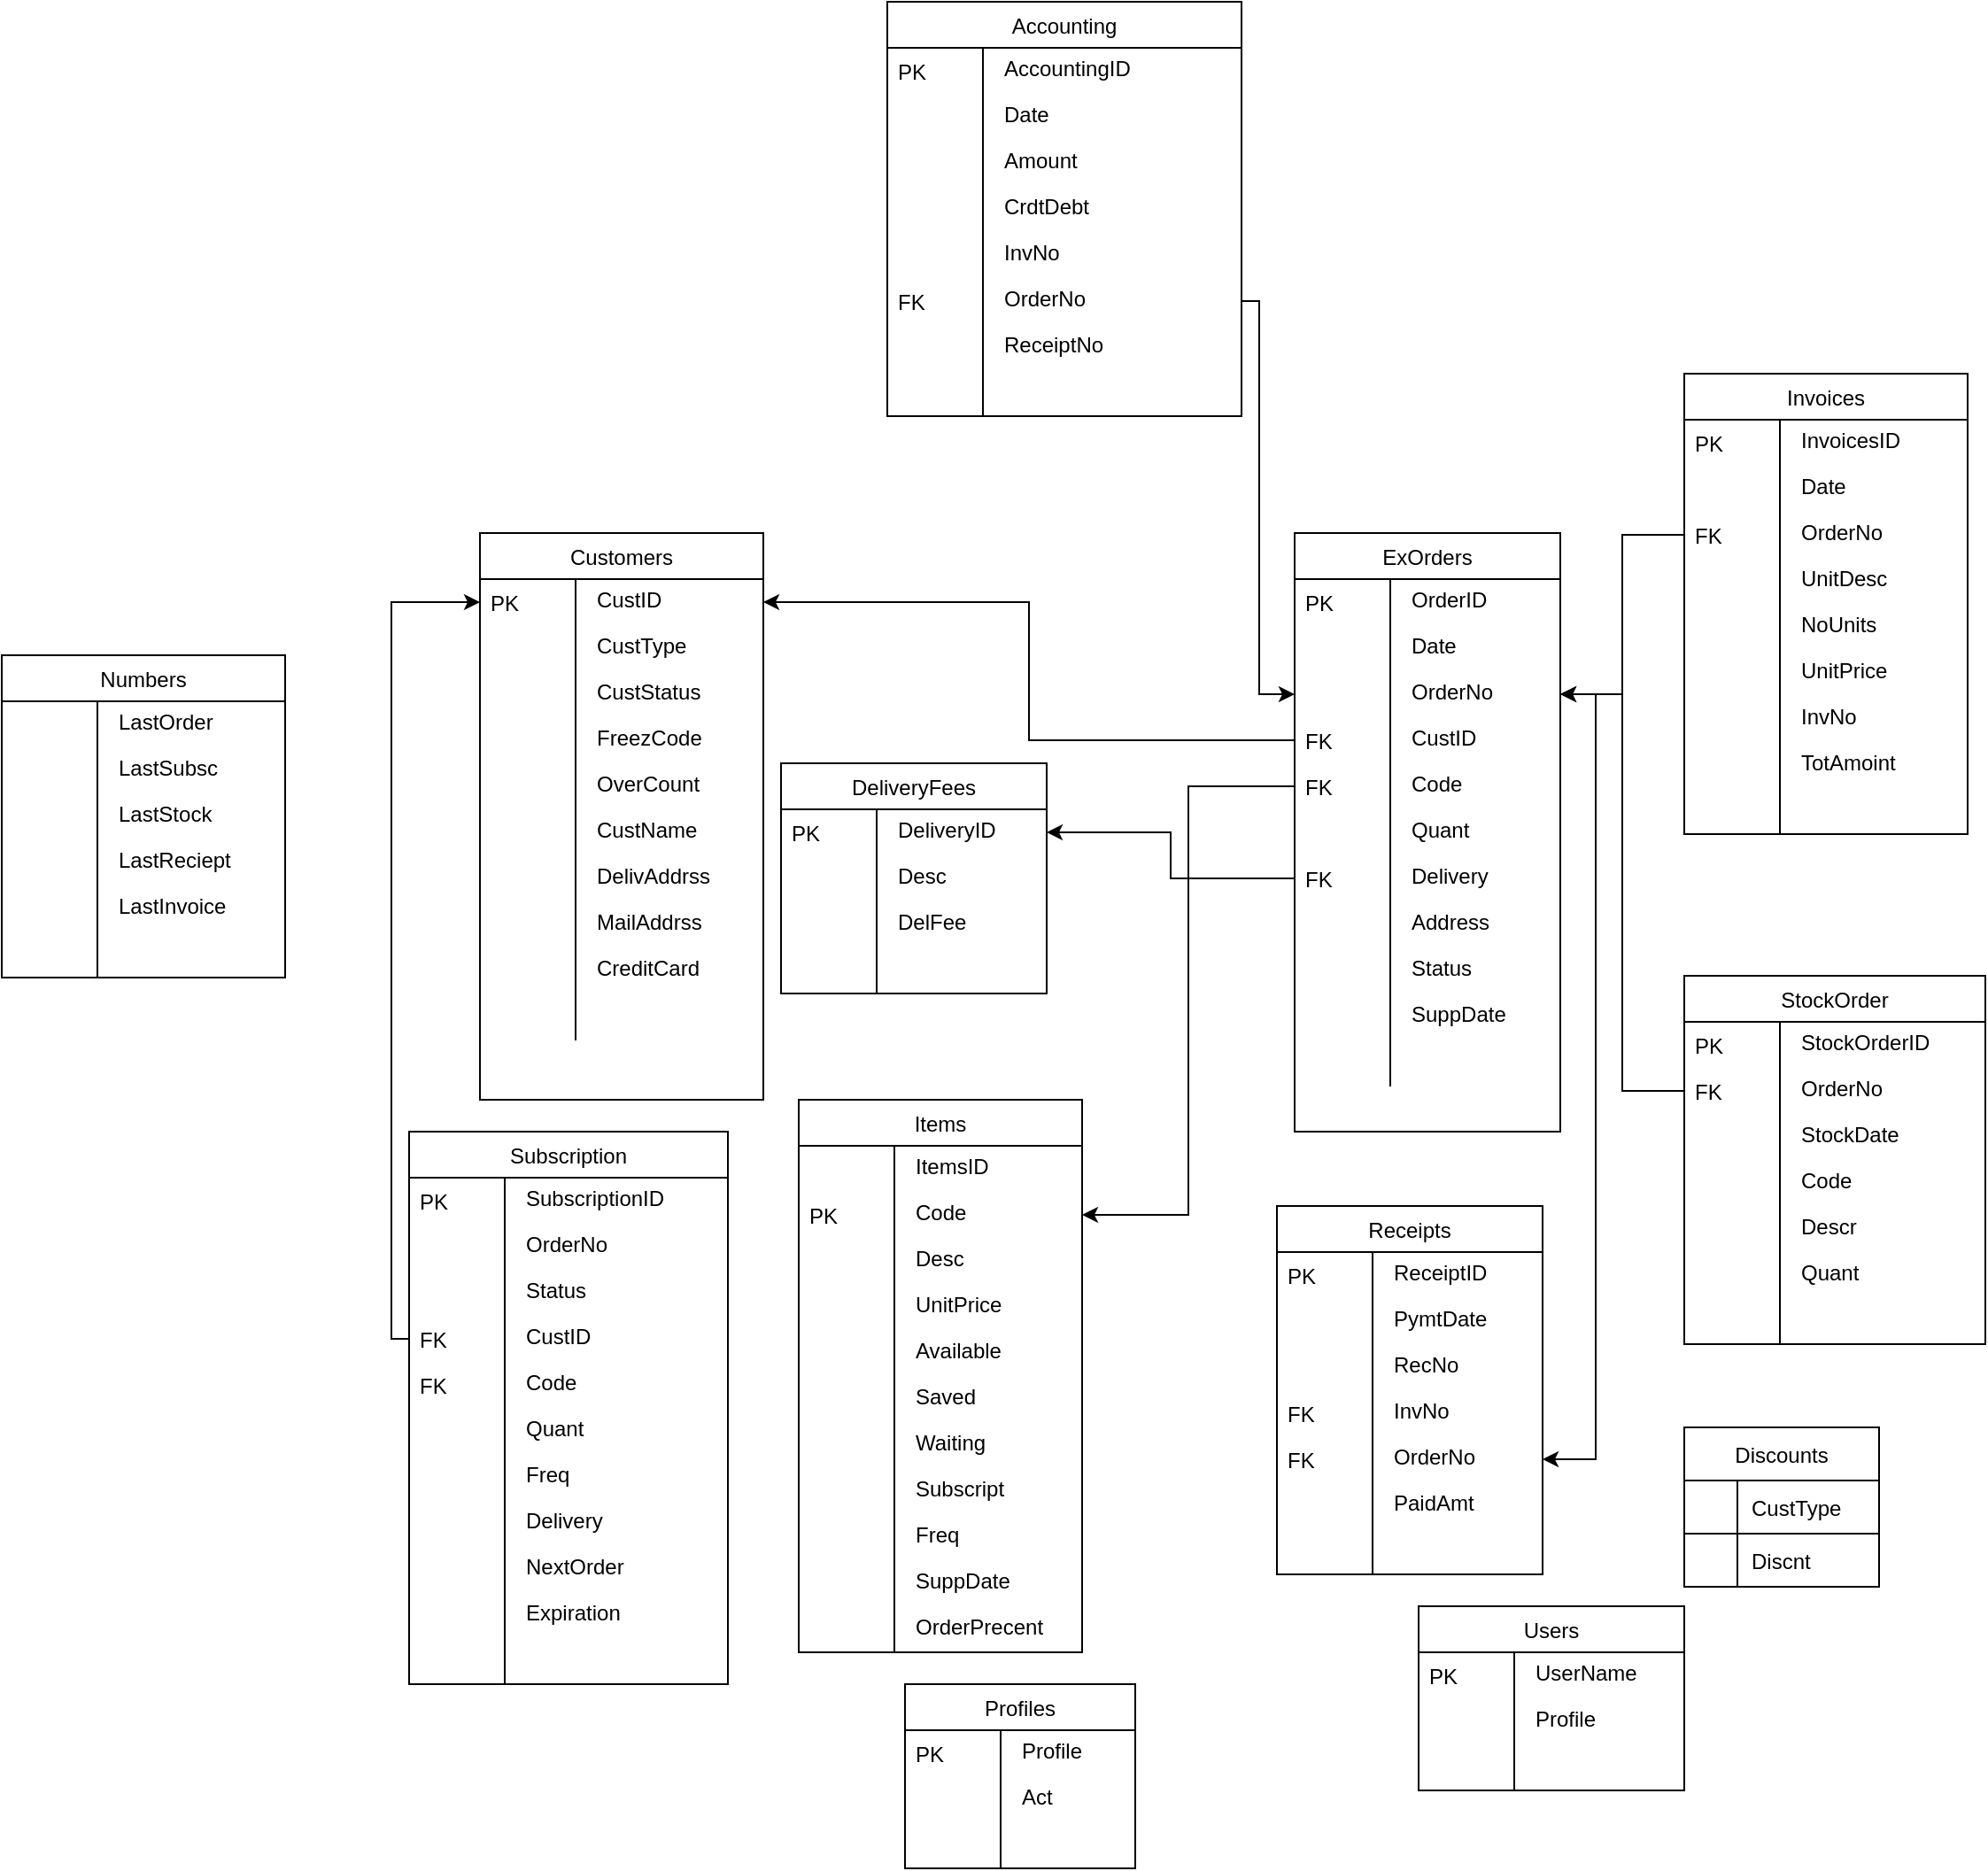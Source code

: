 <mxfile version="24.7.7">
  <diagram name="Page-1" id="1bL_3aR7G_bdNaSCuzZy">
    <mxGraphModel dx="1290" dy="1656" grid="1" gridSize="10" guides="1" tooltips="1" connect="1" arrows="1" fold="1" page="1" pageScale="1" pageWidth="850" pageHeight="1100" math="0" shadow="0">
      <root>
        <mxCell id="0" />
        <mxCell id="1" parent="0" />
        <mxCell id="KaWFY7AkIZ0kL5V3wJUm-20" value="Accounting" style="swimlane;fontStyle=0;childLayout=stackLayout;horizontal=1;startSize=26;fillColor=default;horizontalStack=0;resizeParent=1;resizeLast=0;collapsible=1;marginBottom=0;swimlaneFillColor=default;align=center;" parent="1" vertex="1">
          <mxGeometry x="550" y="-300" width="200" height="234" as="geometry" />
        </mxCell>
        <mxCell id="KaWFY7AkIZ0kL5V3wJUm-21" value="AccountingID" style="shape=partialRectangle;top=0;left=0;right=0;bottom=0;align=left;verticalAlign=top;spacingTop=-2;fillColor=none;spacingLeft=64;spacingRight=4;overflow=hidden;rotatable=0;points=[[0,0.5],[1,0.5]];portConstraint=eastwest;dropTarget=0;" parent="KaWFY7AkIZ0kL5V3wJUm-20" vertex="1">
          <mxGeometry y="26" width="200" height="26" as="geometry" />
        </mxCell>
        <mxCell id="KaWFY7AkIZ0kL5V3wJUm-22" value="PK" style="shape=partialRectangle;top=0;left=0;bottom=0;fillColor=none;align=left;verticalAlign=middle;spacingLeft=4;spacingRight=4;overflow=hidden;rotatable=180;points=[];portConstraint=eastwest;part=1;" parent="KaWFY7AkIZ0kL5V3wJUm-21" vertex="1" connectable="0">
          <mxGeometry width="54" height="26" as="geometry" />
        </mxCell>
        <mxCell id="KaWFY7AkIZ0kL5V3wJUm-23" value="Date" style="shape=partialRectangle;top=0;left=0;right=0;bottom=0;align=left;verticalAlign=top;spacingTop=-2;fillColor=none;spacingLeft=64;spacingRight=4;overflow=hidden;rotatable=0;points=[[0,0.5],[1,0.5]];portConstraint=eastwest;dropTarget=0;" parent="KaWFY7AkIZ0kL5V3wJUm-20" vertex="1">
          <mxGeometry y="52" width="200" height="26" as="geometry" />
        </mxCell>
        <mxCell id="KaWFY7AkIZ0kL5V3wJUm-24" value="" style="shape=partialRectangle;top=0;left=0;bottom=0;fillColor=none;align=left;verticalAlign=middle;spacingLeft=4;spacingRight=4;overflow=hidden;rotatable=180;points=[];portConstraint=eastwest;part=1;" parent="KaWFY7AkIZ0kL5V3wJUm-23" vertex="1" connectable="0">
          <mxGeometry width="54" height="26" as="geometry" />
        </mxCell>
        <mxCell id="KaWFY7AkIZ0kL5V3wJUm-25" value="Amount" style="shape=partialRectangle;top=0;left=0;right=0;bottom=0;align=left;verticalAlign=top;spacingTop=-2;fillColor=none;spacingLeft=64;spacingRight=4;overflow=hidden;rotatable=0;points=[[0,0.5],[1,0.5]];portConstraint=eastwest;dropTarget=0;" parent="KaWFY7AkIZ0kL5V3wJUm-20" vertex="1">
          <mxGeometry y="78" width="200" height="26" as="geometry" />
        </mxCell>
        <mxCell id="KaWFY7AkIZ0kL5V3wJUm-26" value="" style="shape=partialRectangle;top=0;left=0;bottom=0;fillColor=none;align=left;verticalAlign=middle;spacingLeft=4;spacingRight=4;overflow=hidden;rotatable=180;points=[];portConstraint=eastwest;part=1;" parent="KaWFY7AkIZ0kL5V3wJUm-25" vertex="1" connectable="0">
          <mxGeometry width="54" height="26" as="geometry" />
        </mxCell>
        <mxCell id="KaWFY7AkIZ0kL5V3wJUm-27" value="CrdtDebt" style="shape=partialRectangle;top=0;left=0;right=0;bottom=0;align=left;verticalAlign=top;spacingTop=-2;fillColor=none;spacingLeft=64;spacingRight=4;overflow=hidden;rotatable=0;points=[[0,0.5],[1,0.5]];portConstraint=eastwest;dropTarget=0;" parent="KaWFY7AkIZ0kL5V3wJUm-20" vertex="1">
          <mxGeometry y="104" width="200" height="26" as="geometry" />
        </mxCell>
        <mxCell id="KaWFY7AkIZ0kL5V3wJUm-28" value="" style="shape=partialRectangle;top=0;left=0;bottom=0;fillColor=none;align=left;verticalAlign=middle;spacingLeft=4;spacingRight=4;overflow=hidden;rotatable=180;points=[];portConstraint=eastwest;part=1;" parent="KaWFY7AkIZ0kL5V3wJUm-27" vertex="1" connectable="0">
          <mxGeometry width="54" height="26" as="geometry" />
        </mxCell>
        <mxCell id="KaWFY7AkIZ0kL5V3wJUm-29" value="InvNo" style="shape=partialRectangle;top=0;left=0;right=0;bottom=0;align=left;verticalAlign=top;spacingTop=-2;fillColor=none;spacingLeft=64;spacingRight=4;overflow=hidden;rotatable=0;points=[[0,0.5],[1,0.5]];portConstraint=eastwest;dropTarget=0;" parent="KaWFY7AkIZ0kL5V3wJUm-20" vertex="1">
          <mxGeometry y="130" width="200" height="26" as="geometry" />
        </mxCell>
        <mxCell id="KaWFY7AkIZ0kL5V3wJUm-30" value="" style="shape=partialRectangle;top=0;left=0;bottom=0;fillColor=none;align=left;verticalAlign=middle;spacingLeft=4;spacingRight=4;overflow=hidden;rotatable=180;points=[];portConstraint=eastwest;part=1;" parent="KaWFY7AkIZ0kL5V3wJUm-29" vertex="1" connectable="0">
          <mxGeometry width="54" height="26" as="geometry" />
        </mxCell>
        <mxCell id="KaWFY7AkIZ0kL5V3wJUm-31" value="OrderNo" style="shape=partialRectangle;top=0;left=0;right=0;bottom=0;align=left;verticalAlign=top;spacingTop=-2;fillColor=none;spacingLeft=64;spacingRight=4;overflow=hidden;rotatable=0;points=[[0,0.5],[1,0.5]];portConstraint=eastwest;dropTarget=0;" parent="KaWFY7AkIZ0kL5V3wJUm-20" vertex="1">
          <mxGeometry y="156" width="200" height="26" as="geometry" />
        </mxCell>
        <mxCell id="KaWFY7AkIZ0kL5V3wJUm-32" value="FK" style="shape=partialRectangle;top=0;left=0;bottom=0;fillColor=none;align=left;verticalAlign=middle;spacingLeft=4;spacingRight=4;overflow=hidden;rotatable=180;points=[];portConstraint=eastwest;part=1;" parent="KaWFY7AkIZ0kL5V3wJUm-31" vertex="1" connectable="0">
          <mxGeometry width="54" height="26" as="geometry" />
        </mxCell>
        <mxCell id="KaWFY7AkIZ0kL5V3wJUm-33" value="ReceiptNo" style="shape=partialRectangle;top=0;left=0;right=0;bottom=0;align=left;verticalAlign=top;spacingTop=-2;fillColor=none;spacingLeft=64;spacingRight=4;overflow=hidden;rotatable=0;points=[[0,0.5],[1,0.5]];portConstraint=eastwest;dropTarget=0;" parent="KaWFY7AkIZ0kL5V3wJUm-20" vertex="1">
          <mxGeometry y="182" width="200" height="26" as="geometry" />
        </mxCell>
        <mxCell id="KaWFY7AkIZ0kL5V3wJUm-34" value="" style="shape=partialRectangle;top=0;left=0;bottom=0;fillColor=none;align=left;verticalAlign=middle;spacingLeft=4;spacingRight=4;overflow=hidden;rotatable=180;points=[];portConstraint=eastwest;part=1;" parent="KaWFY7AkIZ0kL5V3wJUm-33" vertex="1" connectable="0">
          <mxGeometry width="54" height="26" as="geometry" />
        </mxCell>
        <mxCell id="KaWFY7AkIZ0kL5V3wJUm-35" value="" style="shape=partialRectangle;top=0;left=0;right=0;bottom=0;align=left;verticalAlign=top;spacingTop=-2;fillColor=none;spacingLeft=64;spacingRight=4;overflow=hidden;rotatable=0;points=[[0,0.5],[1,0.5]];portConstraint=eastwest;dropTarget=0;" parent="KaWFY7AkIZ0kL5V3wJUm-20" vertex="1">
          <mxGeometry y="208" width="200" height="26" as="geometry" />
        </mxCell>
        <mxCell id="KaWFY7AkIZ0kL5V3wJUm-36" value="" style="shape=partialRectangle;top=0;left=0;bottom=0;fillColor=none;align=left;verticalAlign=middle;spacingLeft=4;spacingRight=4;overflow=hidden;rotatable=180;points=[];portConstraint=eastwest;part=1;" parent="KaWFY7AkIZ0kL5V3wJUm-35" vertex="1" connectable="0">
          <mxGeometry width="54" height="26" as="geometry" />
        </mxCell>
        <mxCell id="KaWFY7AkIZ0kL5V3wJUm-37" value="Customers" style="swimlane;fontStyle=0;childLayout=stackLayout;horizontal=1;startSize=26;fillColor=default;horizontalStack=0;resizeParent=1;resizeLast=0;collapsible=1;marginBottom=0;swimlaneFillColor=default;align=center;" parent="1" vertex="1">
          <mxGeometry x="320" width="160" height="320" as="geometry" />
        </mxCell>
        <mxCell id="KaWFY7AkIZ0kL5V3wJUm-38" value="CustID" style="shape=partialRectangle;top=0;left=0;right=0;bottom=0;align=left;verticalAlign=top;spacingTop=-2;fillColor=none;spacingLeft=64;spacingRight=4;overflow=hidden;rotatable=0;points=[[0,0.5],[1,0.5]];portConstraint=eastwest;dropTarget=0;" parent="KaWFY7AkIZ0kL5V3wJUm-37" vertex="1">
          <mxGeometry y="26" width="160" height="26" as="geometry" />
        </mxCell>
        <mxCell id="KaWFY7AkIZ0kL5V3wJUm-39" value="PK" style="shape=partialRectangle;top=0;left=0;bottom=0;fillColor=none;align=left;verticalAlign=middle;spacingLeft=4;spacingRight=4;overflow=hidden;rotatable=180;points=[];portConstraint=eastwest;part=1;" parent="KaWFY7AkIZ0kL5V3wJUm-38" vertex="1" connectable="0">
          <mxGeometry width="54" height="26" as="geometry" />
        </mxCell>
        <mxCell id="KaWFY7AkIZ0kL5V3wJUm-40" value="CustType" style="shape=partialRectangle;top=0;left=0;right=0;bottom=0;align=left;verticalAlign=top;spacingTop=-2;fillColor=none;spacingLeft=64;spacingRight=4;overflow=hidden;rotatable=0;points=[[0,0.5],[1,0.5]];portConstraint=eastwest;dropTarget=0;" parent="KaWFY7AkIZ0kL5V3wJUm-37" vertex="1">
          <mxGeometry y="52" width="160" height="26" as="geometry" />
        </mxCell>
        <mxCell id="KaWFY7AkIZ0kL5V3wJUm-41" value="" style="shape=partialRectangle;top=0;left=0;bottom=0;fillColor=none;align=left;verticalAlign=middle;spacingLeft=4;spacingRight=4;overflow=hidden;rotatable=180;points=[];portConstraint=eastwest;part=1;" parent="KaWFY7AkIZ0kL5V3wJUm-40" vertex="1" connectable="0">
          <mxGeometry width="54" height="26" as="geometry" />
        </mxCell>
        <mxCell id="KaWFY7AkIZ0kL5V3wJUm-42" value="CustStatus" style="shape=partialRectangle;top=0;left=0;right=0;bottom=0;align=left;verticalAlign=top;spacingTop=-2;fillColor=none;spacingLeft=64;spacingRight=4;overflow=hidden;rotatable=0;points=[[0,0.5],[1,0.5]];portConstraint=eastwest;dropTarget=0;" parent="KaWFY7AkIZ0kL5V3wJUm-37" vertex="1">
          <mxGeometry y="78" width="160" height="26" as="geometry" />
        </mxCell>
        <mxCell id="KaWFY7AkIZ0kL5V3wJUm-43" value="" style="shape=partialRectangle;top=0;left=0;bottom=0;fillColor=none;align=left;verticalAlign=middle;spacingLeft=4;spacingRight=4;overflow=hidden;rotatable=180;points=[];portConstraint=eastwest;part=1;" parent="KaWFY7AkIZ0kL5V3wJUm-42" vertex="1" connectable="0">
          <mxGeometry width="54" height="26" as="geometry" />
        </mxCell>
        <mxCell id="KaWFY7AkIZ0kL5V3wJUm-44" value="FreezCode" style="shape=partialRectangle;top=0;left=0;right=0;bottom=0;align=left;verticalAlign=top;spacingTop=-2;fillColor=none;spacingLeft=64;spacingRight=4;overflow=hidden;rotatable=0;points=[[0,0.5],[1,0.5]];portConstraint=eastwest;dropTarget=0;" parent="KaWFY7AkIZ0kL5V3wJUm-37" vertex="1">
          <mxGeometry y="104" width="160" height="26" as="geometry" />
        </mxCell>
        <mxCell id="KaWFY7AkIZ0kL5V3wJUm-45" value="" style="shape=partialRectangle;top=0;left=0;bottom=0;fillColor=none;align=left;verticalAlign=middle;spacingLeft=4;spacingRight=4;overflow=hidden;rotatable=180;points=[];portConstraint=eastwest;part=1;" parent="KaWFY7AkIZ0kL5V3wJUm-44" vertex="1" connectable="0">
          <mxGeometry width="54" height="26" as="geometry" />
        </mxCell>
        <mxCell id="KaWFY7AkIZ0kL5V3wJUm-46" value="OverCount" style="shape=partialRectangle;top=0;left=0;right=0;bottom=0;align=left;verticalAlign=top;spacingTop=-2;fillColor=none;spacingLeft=64;spacingRight=4;overflow=hidden;rotatable=0;points=[[0,0.5],[1,0.5]];portConstraint=eastwest;dropTarget=0;" parent="KaWFY7AkIZ0kL5V3wJUm-37" vertex="1">
          <mxGeometry y="130" width="160" height="26" as="geometry" />
        </mxCell>
        <mxCell id="KaWFY7AkIZ0kL5V3wJUm-47" value="" style="shape=partialRectangle;top=0;left=0;bottom=0;fillColor=none;align=left;verticalAlign=middle;spacingLeft=4;spacingRight=4;overflow=hidden;rotatable=180;points=[];portConstraint=eastwest;part=1;" parent="KaWFY7AkIZ0kL5V3wJUm-46" vertex="1" connectable="0">
          <mxGeometry width="54" height="26" as="geometry" />
        </mxCell>
        <mxCell id="KaWFY7AkIZ0kL5V3wJUm-48" value="CustName" style="shape=partialRectangle;top=0;left=0;right=0;bottom=0;align=left;verticalAlign=top;spacingTop=-2;fillColor=none;spacingLeft=64;spacingRight=4;overflow=hidden;rotatable=0;points=[[0,0.5],[1,0.5]];portConstraint=eastwest;dropTarget=0;" parent="KaWFY7AkIZ0kL5V3wJUm-37" vertex="1">
          <mxGeometry y="156" width="160" height="26" as="geometry" />
        </mxCell>
        <mxCell id="KaWFY7AkIZ0kL5V3wJUm-49" value="" style="shape=partialRectangle;top=0;left=0;bottom=0;fillColor=none;align=left;verticalAlign=middle;spacingLeft=4;spacingRight=4;overflow=hidden;rotatable=180;points=[];portConstraint=eastwest;part=1;" parent="KaWFY7AkIZ0kL5V3wJUm-48" vertex="1" connectable="0">
          <mxGeometry width="54" height="26" as="geometry" />
        </mxCell>
        <mxCell id="KaWFY7AkIZ0kL5V3wJUm-50" value="DelivAddrss" style="shape=partialRectangle;top=0;left=0;right=0;bottom=0;align=left;verticalAlign=top;spacingTop=-2;fillColor=none;spacingLeft=64;spacingRight=4;overflow=hidden;rotatable=0;points=[[0,0.5],[1,0.5]];portConstraint=eastwest;dropTarget=0;" parent="KaWFY7AkIZ0kL5V3wJUm-37" vertex="1">
          <mxGeometry y="182" width="160" height="26" as="geometry" />
        </mxCell>
        <mxCell id="KaWFY7AkIZ0kL5V3wJUm-51" value="" style="shape=partialRectangle;top=0;left=0;bottom=0;fillColor=none;align=left;verticalAlign=middle;spacingLeft=4;spacingRight=4;overflow=hidden;rotatable=180;points=[];portConstraint=eastwest;part=1;" parent="KaWFY7AkIZ0kL5V3wJUm-50" vertex="1" connectable="0">
          <mxGeometry width="54" height="26" as="geometry" />
        </mxCell>
        <mxCell id="KaWFY7AkIZ0kL5V3wJUm-52" value="MailAddrss" style="shape=partialRectangle;top=0;left=0;right=0;bottom=0;align=left;verticalAlign=top;spacingTop=-2;fillColor=none;spacingLeft=64;spacingRight=4;overflow=hidden;rotatable=0;points=[[0,0.5],[1,0.5]];portConstraint=eastwest;dropTarget=0;" parent="KaWFY7AkIZ0kL5V3wJUm-37" vertex="1">
          <mxGeometry y="208" width="160" height="26" as="geometry" />
        </mxCell>
        <mxCell id="KaWFY7AkIZ0kL5V3wJUm-53" value="" style="shape=partialRectangle;top=0;left=0;bottom=0;fillColor=none;align=left;verticalAlign=middle;spacingLeft=4;spacingRight=4;overflow=hidden;rotatable=180;points=[];portConstraint=eastwest;part=1;" parent="KaWFY7AkIZ0kL5V3wJUm-52" vertex="1" connectable="0">
          <mxGeometry width="54" height="26" as="geometry" />
        </mxCell>
        <mxCell id="KaWFY7AkIZ0kL5V3wJUm-54" value="CreditCard" style="shape=partialRectangle;top=0;left=0;right=0;bottom=0;align=left;verticalAlign=top;spacingTop=-2;fillColor=none;spacingLeft=64;spacingRight=4;overflow=hidden;rotatable=0;points=[[0,0.5],[1,0.5]];portConstraint=eastwest;dropTarget=0;" parent="KaWFY7AkIZ0kL5V3wJUm-37" vertex="1">
          <mxGeometry y="234" width="160" height="26" as="geometry" />
        </mxCell>
        <mxCell id="KaWFY7AkIZ0kL5V3wJUm-55" value="" style="shape=partialRectangle;top=0;left=0;bottom=0;fillColor=none;align=left;verticalAlign=middle;spacingLeft=4;spacingRight=4;overflow=hidden;rotatable=180;points=[];portConstraint=eastwest;part=1;" parent="KaWFY7AkIZ0kL5V3wJUm-54" vertex="1" connectable="0">
          <mxGeometry width="54" height="26" as="geometry" />
        </mxCell>
        <mxCell id="KaWFY7AkIZ0kL5V3wJUm-56" value="" style="shape=partialRectangle;top=0;left=0;right=0;bottom=0;align=left;verticalAlign=top;spacingTop=-2;fillColor=none;spacingLeft=64;spacingRight=4;overflow=hidden;rotatable=0;points=[[0,0.5],[1,0.5]];portConstraint=eastwest;dropTarget=0;" parent="KaWFY7AkIZ0kL5V3wJUm-37" vertex="1">
          <mxGeometry y="260" width="160" height="26" as="geometry" />
        </mxCell>
        <mxCell id="KaWFY7AkIZ0kL5V3wJUm-57" value="" style="shape=partialRectangle;top=0;left=0;bottom=0;fillColor=none;align=left;verticalAlign=middle;spacingLeft=4;spacingRight=4;overflow=hidden;rotatable=180;points=[];portConstraint=eastwest;part=1;" parent="KaWFY7AkIZ0kL5V3wJUm-56" vertex="1" connectable="0">
          <mxGeometry width="54" height="26" as="geometry" />
        </mxCell>
        <mxCell id="KaWFY7AkIZ0kL5V3wJUm-58" value="DeliveryFees" style="swimlane;fontStyle=0;childLayout=stackLayout;horizontal=1;startSize=26;fillColor=default;horizontalStack=0;resizeParent=1;resizeLast=0;collapsible=1;marginBottom=0;swimlaneFillColor=default;align=center;" parent="1" vertex="1">
          <mxGeometry x="490" y="130" width="150" height="130" as="geometry" />
        </mxCell>
        <mxCell id="KaWFY7AkIZ0kL5V3wJUm-59" value="DeliveryID" style="shape=partialRectangle;top=0;left=0;right=0;bottom=0;align=left;verticalAlign=top;spacingTop=-2;fillColor=none;spacingLeft=64;spacingRight=4;overflow=hidden;rotatable=0;points=[[0,0.5],[1,0.5]];portConstraint=eastwest;dropTarget=0;" parent="KaWFY7AkIZ0kL5V3wJUm-58" vertex="1">
          <mxGeometry y="26" width="150" height="26" as="geometry" />
        </mxCell>
        <mxCell id="KaWFY7AkIZ0kL5V3wJUm-60" value="PK" style="shape=partialRectangle;top=0;left=0;bottom=0;fillColor=none;align=left;verticalAlign=middle;spacingLeft=4;spacingRight=4;overflow=hidden;rotatable=180;points=[];portConstraint=eastwest;part=1;" parent="KaWFY7AkIZ0kL5V3wJUm-59" vertex="1" connectable="0">
          <mxGeometry width="54" height="26" as="geometry" />
        </mxCell>
        <mxCell id="KaWFY7AkIZ0kL5V3wJUm-61" value="Desc" style="shape=partialRectangle;top=0;left=0;right=0;bottom=0;align=left;verticalAlign=top;spacingTop=-2;fillColor=none;spacingLeft=64;spacingRight=4;overflow=hidden;rotatable=0;points=[[0,0.5],[1,0.5]];portConstraint=eastwest;dropTarget=0;" parent="KaWFY7AkIZ0kL5V3wJUm-58" vertex="1">
          <mxGeometry y="52" width="150" height="26" as="geometry" />
        </mxCell>
        <mxCell id="KaWFY7AkIZ0kL5V3wJUm-62" value="" style="shape=partialRectangle;top=0;left=0;bottom=0;fillColor=none;align=left;verticalAlign=middle;spacingLeft=4;spacingRight=4;overflow=hidden;rotatable=180;points=[];portConstraint=eastwest;part=1;" parent="KaWFY7AkIZ0kL5V3wJUm-61" vertex="1" connectable="0">
          <mxGeometry width="54" height="26" as="geometry" />
        </mxCell>
        <mxCell id="KaWFY7AkIZ0kL5V3wJUm-63" value="DelFee" style="shape=partialRectangle;top=0;left=0;right=0;bottom=0;align=left;verticalAlign=top;spacingTop=-2;fillColor=none;spacingLeft=64;spacingRight=4;overflow=hidden;rotatable=0;points=[[0,0.5],[1,0.5]];portConstraint=eastwest;dropTarget=0;" parent="KaWFY7AkIZ0kL5V3wJUm-58" vertex="1">
          <mxGeometry y="78" width="150" height="26" as="geometry" />
        </mxCell>
        <mxCell id="KaWFY7AkIZ0kL5V3wJUm-64" value="" style="shape=partialRectangle;top=0;left=0;bottom=0;fillColor=none;align=left;verticalAlign=middle;spacingLeft=4;spacingRight=4;overflow=hidden;rotatable=180;points=[];portConstraint=eastwest;part=1;" parent="KaWFY7AkIZ0kL5V3wJUm-63" vertex="1" connectable="0">
          <mxGeometry width="54" height="26" as="geometry" />
        </mxCell>
        <mxCell id="KaWFY7AkIZ0kL5V3wJUm-65" value="" style="shape=partialRectangle;top=0;left=0;right=0;bottom=0;align=left;verticalAlign=top;spacingTop=-2;fillColor=none;spacingLeft=64;spacingRight=4;overflow=hidden;rotatable=0;points=[[0,0.5],[1,0.5]];portConstraint=eastwest;dropTarget=0;" parent="KaWFY7AkIZ0kL5V3wJUm-58" vertex="1">
          <mxGeometry y="104" width="150" height="26" as="geometry" />
        </mxCell>
        <mxCell id="KaWFY7AkIZ0kL5V3wJUm-66" value="" style="shape=partialRectangle;top=0;left=0;bottom=0;fillColor=none;align=left;verticalAlign=middle;spacingLeft=4;spacingRight=4;overflow=hidden;rotatable=180;points=[];portConstraint=eastwest;part=1;" parent="KaWFY7AkIZ0kL5V3wJUm-65" vertex="1" connectable="0">
          <mxGeometry width="54" height="26" as="geometry" />
        </mxCell>
        <mxCell id="KaWFY7AkIZ0kL5V3wJUm-67" value="ExOrders" style="swimlane;fontStyle=0;childLayout=stackLayout;horizontal=1;startSize=26;fillColor=default;horizontalStack=0;resizeParent=1;resizeLast=0;collapsible=1;marginBottom=0;swimlaneFillColor=default;align=center;" parent="1" vertex="1">
          <mxGeometry x="780" width="150" height="338" as="geometry" />
        </mxCell>
        <mxCell id="KaWFY7AkIZ0kL5V3wJUm-68" value="OrderID" style="shape=partialRectangle;top=0;left=0;right=0;bottom=0;align=left;verticalAlign=top;spacingTop=-2;fillColor=none;spacingLeft=64;spacingRight=4;overflow=hidden;rotatable=0;points=[[0,0.5],[1,0.5]];portConstraint=eastwest;dropTarget=0;" parent="KaWFY7AkIZ0kL5V3wJUm-67" vertex="1">
          <mxGeometry y="26" width="150" height="26" as="geometry" />
        </mxCell>
        <mxCell id="KaWFY7AkIZ0kL5V3wJUm-69" value="PK" style="shape=partialRectangle;top=0;left=0;bottom=0;fillColor=none;align=left;verticalAlign=middle;spacingLeft=4;spacingRight=4;overflow=hidden;rotatable=180;points=[];portConstraint=eastwest;part=1;" parent="KaWFY7AkIZ0kL5V3wJUm-68" vertex="1" connectable="0">
          <mxGeometry width="54" height="26" as="geometry" />
        </mxCell>
        <mxCell id="KaWFY7AkIZ0kL5V3wJUm-70" value="Date" style="shape=partialRectangle;top=0;left=0;right=0;bottom=0;align=left;verticalAlign=top;spacingTop=-2;fillColor=none;spacingLeft=64;spacingRight=4;overflow=hidden;rotatable=0;points=[[0,0.5],[1,0.5]];portConstraint=eastwest;dropTarget=0;" parent="KaWFY7AkIZ0kL5V3wJUm-67" vertex="1">
          <mxGeometry y="52" width="150" height="26" as="geometry" />
        </mxCell>
        <mxCell id="KaWFY7AkIZ0kL5V3wJUm-71" value="" style="shape=partialRectangle;top=0;left=0;bottom=0;fillColor=none;align=left;verticalAlign=middle;spacingLeft=4;spacingRight=4;overflow=hidden;rotatable=180;points=[];portConstraint=eastwest;part=1;" parent="KaWFY7AkIZ0kL5V3wJUm-70" vertex="1" connectable="0">
          <mxGeometry width="54" height="26" as="geometry" />
        </mxCell>
        <mxCell id="KaWFY7AkIZ0kL5V3wJUm-72" value="OrderNo" style="shape=partialRectangle;top=0;left=0;right=0;bottom=0;align=left;verticalAlign=top;spacingTop=-2;fillColor=none;spacingLeft=64;spacingRight=4;overflow=hidden;rotatable=0;points=[[0,0.5],[1,0.5]];portConstraint=eastwest;dropTarget=0;" parent="KaWFY7AkIZ0kL5V3wJUm-67" vertex="1">
          <mxGeometry y="78" width="150" height="26" as="geometry" />
        </mxCell>
        <mxCell id="KaWFY7AkIZ0kL5V3wJUm-73" value="" style="shape=partialRectangle;top=0;left=0;bottom=0;fillColor=none;align=left;verticalAlign=middle;spacingLeft=4;spacingRight=4;overflow=hidden;rotatable=180;points=[];portConstraint=eastwest;part=1;" parent="KaWFY7AkIZ0kL5V3wJUm-72" vertex="1" connectable="0">
          <mxGeometry width="54" height="26" as="geometry" />
        </mxCell>
        <mxCell id="KaWFY7AkIZ0kL5V3wJUm-74" value="CustID" style="shape=partialRectangle;top=0;left=0;right=0;bottom=0;align=left;verticalAlign=top;spacingTop=-2;fillColor=none;spacingLeft=64;spacingRight=4;overflow=hidden;rotatable=0;points=[[0,0.5],[1,0.5]];portConstraint=eastwest;dropTarget=0;" parent="KaWFY7AkIZ0kL5V3wJUm-67" vertex="1">
          <mxGeometry y="104" width="150" height="26" as="geometry" />
        </mxCell>
        <mxCell id="KaWFY7AkIZ0kL5V3wJUm-75" value="FK" style="shape=partialRectangle;top=0;left=0;bottom=0;fillColor=none;align=left;verticalAlign=middle;spacingLeft=4;spacingRight=4;overflow=hidden;rotatable=180;points=[];portConstraint=eastwest;part=1;" parent="KaWFY7AkIZ0kL5V3wJUm-74" vertex="1" connectable="0">
          <mxGeometry width="54" height="26" as="geometry" />
        </mxCell>
        <mxCell id="iWIy3E9fWDukoF-2SvFa-7" value="Code" style="shape=partialRectangle;top=0;left=0;right=0;bottom=0;align=left;verticalAlign=top;spacingTop=-2;fillColor=none;spacingLeft=64;spacingRight=4;overflow=hidden;rotatable=0;points=[[0,0.5],[1,0.5]];portConstraint=eastwest;dropTarget=0;" parent="KaWFY7AkIZ0kL5V3wJUm-67" vertex="1">
          <mxGeometry y="130" width="150" height="26" as="geometry" />
        </mxCell>
        <mxCell id="iWIy3E9fWDukoF-2SvFa-8" value="FK" style="shape=partialRectangle;top=0;left=0;bottom=0;fillColor=none;align=left;verticalAlign=middle;spacingLeft=4;spacingRight=4;overflow=hidden;rotatable=180;points=[];portConstraint=eastwest;part=1;" parent="iWIy3E9fWDukoF-2SvFa-7" vertex="1" connectable="0">
          <mxGeometry width="54" height="26" as="geometry" />
        </mxCell>
        <mxCell id="KaWFY7AkIZ0kL5V3wJUm-78" value="Quant" style="shape=partialRectangle;top=0;left=0;right=0;bottom=0;align=left;verticalAlign=top;spacingTop=-2;fillColor=none;spacingLeft=64;spacingRight=4;overflow=hidden;rotatable=0;points=[[0,0.5],[1,0.5]];portConstraint=eastwest;dropTarget=0;" parent="KaWFY7AkIZ0kL5V3wJUm-67" vertex="1">
          <mxGeometry y="156" width="150" height="26" as="geometry" />
        </mxCell>
        <mxCell id="KaWFY7AkIZ0kL5V3wJUm-79" value="" style="shape=partialRectangle;top=0;left=0;bottom=0;fillColor=none;align=left;verticalAlign=middle;spacingLeft=4;spacingRight=4;overflow=hidden;rotatable=180;points=[];portConstraint=eastwest;part=1;" parent="KaWFY7AkIZ0kL5V3wJUm-78" vertex="1" connectable="0">
          <mxGeometry width="54" height="26" as="geometry" />
        </mxCell>
        <mxCell id="KaWFY7AkIZ0kL5V3wJUm-80" value="Delivery" style="shape=partialRectangle;top=0;left=0;right=0;bottom=0;align=left;verticalAlign=top;spacingTop=-2;fillColor=none;spacingLeft=64;spacingRight=4;overflow=hidden;rotatable=0;points=[[0,0.5],[1,0.5]];portConstraint=eastwest;dropTarget=0;" parent="KaWFY7AkIZ0kL5V3wJUm-67" vertex="1">
          <mxGeometry y="182" width="150" height="26" as="geometry" />
        </mxCell>
        <mxCell id="KaWFY7AkIZ0kL5V3wJUm-81" value="FK" style="shape=partialRectangle;top=0;left=0;bottom=0;fillColor=none;align=left;verticalAlign=middle;spacingLeft=4;spacingRight=4;overflow=hidden;rotatable=180;points=[];portConstraint=eastwest;part=1;" parent="KaWFY7AkIZ0kL5V3wJUm-80" vertex="1" connectable="0">
          <mxGeometry width="54" height="26" as="geometry" />
        </mxCell>
        <mxCell id="KaWFY7AkIZ0kL5V3wJUm-82" value="Address" style="shape=partialRectangle;top=0;left=0;right=0;bottom=0;align=left;verticalAlign=top;spacingTop=-2;fillColor=none;spacingLeft=64;spacingRight=4;overflow=hidden;rotatable=0;points=[[0,0.5],[1,0.5]];portConstraint=eastwest;dropTarget=0;" parent="KaWFY7AkIZ0kL5V3wJUm-67" vertex="1">
          <mxGeometry y="208" width="150" height="26" as="geometry" />
        </mxCell>
        <mxCell id="KaWFY7AkIZ0kL5V3wJUm-83" value="" style="shape=partialRectangle;top=0;left=0;bottom=0;fillColor=none;align=left;verticalAlign=middle;spacingLeft=4;spacingRight=4;overflow=hidden;rotatable=180;points=[];portConstraint=eastwest;part=1;" parent="KaWFY7AkIZ0kL5V3wJUm-82" vertex="1" connectable="0">
          <mxGeometry width="54" height="26" as="geometry" />
        </mxCell>
        <mxCell id="KaWFY7AkIZ0kL5V3wJUm-84" value="Status" style="shape=partialRectangle;top=0;left=0;right=0;bottom=0;align=left;verticalAlign=top;spacingTop=-2;fillColor=none;spacingLeft=64;spacingRight=4;overflow=hidden;rotatable=0;points=[[0,0.5],[1,0.5]];portConstraint=eastwest;dropTarget=0;" parent="KaWFY7AkIZ0kL5V3wJUm-67" vertex="1">
          <mxGeometry y="234" width="150" height="26" as="geometry" />
        </mxCell>
        <mxCell id="KaWFY7AkIZ0kL5V3wJUm-85" value="" style="shape=partialRectangle;top=0;left=0;bottom=0;fillColor=none;align=left;verticalAlign=middle;spacingLeft=4;spacingRight=4;overflow=hidden;rotatable=180;points=[];portConstraint=eastwest;part=1;" parent="KaWFY7AkIZ0kL5V3wJUm-84" vertex="1" connectable="0">
          <mxGeometry width="54" height="26" as="geometry" />
        </mxCell>
        <mxCell id="KaWFY7AkIZ0kL5V3wJUm-86" value="SuppDate" style="shape=partialRectangle;top=0;left=0;right=0;bottom=0;align=left;verticalAlign=top;spacingTop=-2;fillColor=none;spacingLeft=64;spacingRight=4;overflow=hidden;rotatable=0;points=[[0,0.5],[1,0.5]];portConstraint=eastwest;dropTarget=0;" parent="KaWFY7AkIZ0kL5V3wJUm-67" vertex="1">
          <mxGeometry y="260" width="150" height="26" as="geometry" />
        </mxCell>
        <mxCell id="KaWFY7AkIZ0kL5V3wJUm-87" value="" style="shape=partialRectangle;top=0;left=0;bottom=0;fillColor=none;align=left;verticalAlign=middle;spacingLeft=4;spacingRight=4;overflow=hidden;rotatable=180;points=[];portConstraint=eastwest;part=1;" parent="KaWFY7AkIZ0kL5V3wJUm-86" vertex="1" connectable="0">
          <mxGeometry width="54" height="26" as="geometry" />
        </mxCell>
        <mxCell id="KaWFY7AkIZ0kL5V3wJUm-88" value="" style="shape=partialRectangle;top=0;left=0;right=0;bottom=0;align=left;verticalAlign=top;spacingTop=-2;fillColor=none;spacingLeft=64;spacingRight=4;overflow=hidden;rotatable=0;points=[[0,0.5],[1,0.5]];portConstraint=eastwest;dropTarget=0;" parent="KaWFY7AkIZ0kL5V3wJUm-67" vertex="1">
          <mxGeometry y="286" width="150" height="26" as="geometry" />
        </mxCell>
        <mxCell id="KaWFY7AkIZ0kL5V3wJUm-89" value="" style="shape=partialRectangle;top=0;left=0;bottom=0;fillColor=none;align=left;verticalAlign=middle;spacingLeft=4;spacingRight=4;overflow=hidden;rotatable=180;points=[];portConstraint=eastwest;part=1;" parent="KaWFY7AkIZ0kL5V3wJUm-88" vertex="1" connectable="0">
          <mxGeometry width="54" height="26" as="geometry" />
        </mxCell>
        <mxCell id="KaWFY7AkIZ0kL5V3wJUm-90" value="Invoices" style="swimlane;fontStyle=0;childLayout=stackLayout;horizontal=1;startSize=26;fillColor=default;horizontalStack=0;resizeParent=1;resizeLast=0;collapsible=1;marginBottom=0;swimlaneFillColor=default;align=center;" parent="1" vertex="1">
          <mxGeometry x="1000" y="-90" width="160" height="260" as="geometry" />
        </mxCell>
        <mxCell id="KaWFY7AkIZ0kL5V3wJUm-91" value="InvoicesID" style="shape=partialRectangle;top=0;left=0;right=0;bottom=0;align=left;verticalAlign=top;spacingTop=-2;fillColor=none;spacingLeft=64;spacingRight=4;overflow=hidden;rotatable=0;points=[[0,0.5],[1,0.5]];portConstraint=eastwest;dropTarget=0;" parent="KaWFY7AkIZ0kL5V3wJUm-90" vertex="1">
          <mxGeometry y="26" width="160" height="26" as="geometry" />
        </mxCell>
        <mxCell id="KaWFY7AkIZ0kL5V3wJUm-92" value="PK" style="shape=partialRectangle;top=0;left=0;bottom=0;fillColor=none;align=left;verticalAlign=middle;spacingLeft=4;spacingRight=4;overflow=hidden;rotatable=180;points=[];portConstraint=eastwest;part=1;" parent="KaWFY7AkIZ0kL5V3wJUm-91" vertex="1" connectable="0">
          <mxGeometry width="54" height="26" as="geometry" />
        </mxCell>
        <mxCell id="KaWFY7AkIZ0kL5V3wJUm-93" value="Date" style="shape=partialRectangle;top=0;left=0;right=0;bottom=0;align=left;verticalAlign=top;spacingTop=-2;fillColor=none;spacingLeft=64;spacingRight=4;overflow=hidden;rotatable=0;points=[[0,0.5],[1,0.5]];portConstraint=eastwest;dropTarget=0;" parent="KaWFY7AkIZ0kL5V3wJUm-90" vertex="1">
          <mxGeometry y="52" width="160" height="26" as="geometry" />
        </mxCell>
        <mxCell id="KaWFY7AkIZ0kL5V3wJUm-94" value="" style="shape=partialRectangle;top=0;left=0;bottom=0;fillColor=none;align=left;verticalAlign=middle;spacingLeft=4;spacingRight=4;overflow=hidden;rotatable=180;points=[];portConstraint=eastwest;part=1;" parent="KaWFY7AkIZ0kL5V3wJUm-93" vertex="1" connectable="0">
          <mxGeometry width="54" height="26" as="geometry" />
        </mxCell>
        <mxCell id="KaWFY7AkIZ0kL5V3wJUm-95" value="OrderNo" style="shape=partialRectangle;top=0;left=0;right=0;bottom=0;align=left;verticalAlign=top;spacingTop=-2;fillColor=none;spacingLeft=64;spacingRight=4;overflow=hidden;rotatable=0;points=[[0,0.5],[1,0.5]];portConstraint=eastwest;dropTarget=0;" parent="KaWFY7AkIZ0kL5V3wJUm-90" vertex="1">
          <mxGeometry y="78" width="160" height="26" as="geometry" />
        </mxCell>
        <mxCell id="KaWFY7AkIZ0kL5V3wJUm-96" value="FK" style="shape=partialRectangle;top=0;left=0;bottom=0;fillColor=none;align=left;verticalAlign=middle;spacingLeft=4;spacingRight=4;overflow=hidden;rotatable=180;points=[];portConstraint=eastwest;part=1;" parent="KaWFY7AkIZ0kL5V3wJUm-95" vertex="1" connectable="0">
          <mxGeometry width="54" height="26" as="geometry" />
        </mxCell>
        <mxCell id="KaWFY7AkIZ0kL5V3wJUm-97" value="UnitDesc" style="shape=partialRectangle;top=0;left=0;right=0;bottom=0;align=left;verticalAlign=top;spacingTop=-2;fillColor=none;spacingLeft=64;spacingRight=4;overflow=hidden;rotatable=0;points=[[0,0.5],[1,0.5]];portConstraint=eastwest;dropTarget=0;" parent="KaWFY7AkIZ0kL5V3wJUm-90" vertex="1">
          <mxGeometry y="104" width="160" height="26" as="geometry" />
        </mxCell>
        <mxCell id="KaWFY7AkIZ0kL5V3wJUm-98" value="" style="shape=partialRectangle;top=0;left=0;bottom=0;fillColor=none;align=left;verticalAlign=middle;spacingLeft=4;spacingRight=4;overflow=hidden;rotatable=180;points=[];portConstraint=eastwest;part=1;" parent="KaWFY7AkIZ0kL5V3wJUm-97" vertex="1" connectable="0">
          <mxGeometry width="54" height="26" as="geometry" />
        </mxCell>
        <mxCell id="KaWFY7AkIZ0kL5V3wJUm-99" value="NoUnits" style="shape=partialRectangle;top=0;left=0;right=0;bottom=0;align=left;verticalAlign=top;spacingTop=-2;fillColor=none;spacingLeft=64;spacingRight=4;overflow=hidden;rotatable=0;points=[[0,0.5],[1,0.5]];portConstraint=eastwest;dropTarget=0;" parent="KaWFY7AkIZ0kL5V3wJUm-90" vertex="1">
          <mxGeometry y="130" width="160" height="26" as="geometry" />
        </mxCell>
        <mxCell id="KaWFY7AkIZ0kL5V3wJUm-100" value="" style="shape=partialRectangle;top=0;left=0;bottom=0;fillColor=none;align=left;verticalAlign=middle;spacingLeft=4;spacingRight=4;overflow=hidden;rotatable=180;points=[];portConstraint=eastwest;part=1;" parent="KaWFY7AkIZ0kL5V3wJUm-99" vertex="1" connectable="0">
          <mxGeometry width="54" height="26" as="geometry" />
        </mxCell>
        <mxCell id="KaWFY7AkIZ0kL5V3wJUm-101" value="UnitPrice" style="shape=partialRectangle;top=0;left=0;right=0;bottom=0;align=left;verticalAlign=top;spacingTop=-2;fillColor=none;spacingLeft=64;spacingRight=4;overflow=hidden;rotatable=0;points=[[0,0.5],[1,0.5]];portConstraint=eastwest;dropTarget=0;" parent="KaWFY7AkIZ0kL5V3wJUm-90" vertex="1">
          <mxGeometry y="156" width="160" height="26" as="geometry" />
        </mxCell>
        <mxCell id="KaWFY7AkIZ0kL5V3wJUm-102" value="" style="shape=partialRectangle;top=0;left=0;bottom=0;fillColor=none;align=left;verticalAlign=middle;spacingLeft=4;spacingRight=4;overflow=hidden;rotatable=180;points=[];portConstraint=eastwest;part=1;" parent="KaWFY7AkIZ0kL5V3wJUm-101" vertex="1" connectable="0">
          <mxGeometry width="54" height="26" as="geometry" />
        </mxCell>
        <mxCell id="KaWFY7AkIZ0kL5V3wJUm-103" value="InvNo" style="shape=partialRectangle;top=0;left=0;right=0;bottom=0;align=left;verticalAlign=top;spacingTop=-2;fillColor=none;spacingLeft=64;spacingRight=4;overflow=hidden;rotatable=0;points=[[0,0.5],[1,0.5]];portConstraint=eastwest;dropTarget=0;" parent="KaWFY7AkIZ0kL5V3wJUm-90" vertex="1">
          <mxGeometry y="182" width="160" height="26" as="geometry" />
        </mxCell>
        <mxCell id="KaWFY7AkIZ0kL5V3wJUm-104" value="" style="shape=partialRectangle;top=0;left=0;bottom=0;fillColor=none;align=left;verticalAlign=middle;spacingLeft=4;spacingRight=4;overflow=hidden;rotatable=180;points=[];portConstraint=eastwest;part=1;" parent="KaWFY7AkIZ0kL5V3wJUm-103" vertex="1" connectable="0">
          <mxGeometry width="54" height="26" as="geometry" />
        </mxCell>
        <mxCell id="KaWFY7AkIZ0kL5V3wJUm-105" value="TotAmoint" style="shape=partialRectangle;top=0;left=0;right=0;bottom=0;align=left;verticalAlign=top;spacingTop=-2;fillColor=none;spacingLeft=64;spacingRight=4;overflow=hidden;rotatable=0;points=[[0,0.5],[1,0.5]];portConstraint=eastwest;dropTarget=0;" parent="KaWFY7AkIZ0kL5V3wJUm-90" vertex="1">
          <mxGeometry y="208" width="160" height="26" as="geometry" />
        </mxCell>
        <mxCell id="KaWFY7AkIZ0kL5V3wJUm-106" value="" style="shape=partialRectangle;top=0;left=0;bottom=0;fillColor=none;align=left;verticalAlign=middle;spacingLeft=4;spacingRight=4;overflow=hidden;rotatable=180;points=[];portConstraint=eastwest;part=1;" parent="KaWFY7AkIZ0kL5V3wJUm-105" vertex="1" connectable="0">
          <mxGeometry width="54" height="26" as="geometry" />
        </mxCell>
        <mxCell id="KaWFY7AkIZ0kL5V3wJUm-107" value="" style="shape=partialRectangle;top=0;left=0;right=0;bottom=0;align=left;verticalAlign=top;spacingTop=-2;fillColor=none;spacingLeft=64;spacingRight=4;overflow=hidden;rotatable=0;points=[[0,0.5],[1,0.5]];portConstraint=eastwest;dropTarget=0;" parent="KaWFY7AkIZ0kL5V3wJUm-90" vertex="1">
          <mxGeometry y="234" width="160" height="26" as="geometry" />
        </mxCell>
        <mxCell id="KaWFY7AkIZ0kL5V3wJUm-108" value="" style="shape=partialRectangle;top=0;left=0;bottom=0;fillColor=none;align=left;verticalAlign=middle;spacingLeft=4;spacingRight=4;overflow=hidden;rotatable=180;points=[];portConstraint=eastwest;part=1;" parent="KaWFY7AkIZ0kL5V3wJUm-107" vertex="1" connectable="0">
          <mxGeometry width="54" height="26" as="geometry" />
        </mxCell>
        <mxCell id="KaWFY7AkIZ0kL5V3wJUm-109" value="Items" style="swimlane;fontStyle=0;childLayout=stackLayout;horizontal=1;startSize=26;fillColor=default;horizontalStack=0;resizeParent=1;resizeLast=0;collapsible=1;marginBottom=0;swimlaneFillColor=default;align=center;" parent="1" vertex="1">
          <mxGeometry x="500" y="320" width="160" height="312" as="geometry" />
        </mxCell>
        <mxCell id="KaWFY7AkIZ0kL5V3wJUm-110" value="ItemsID" style="shape=partialRectangle;top=0;left=0;right=0;bottom=0;align=left;verticalAlign=top;spacingTop=-2;fillColor=none;spacingLeft=64;spacingRight=4;overflow=hidden;rotatable=0;points=[[0,0.5],[1,0.5]];portConstraint=eastwest;dropTarget=0;" parent="KaWFY7AkIZ0kL5V3wJUm-109" vertex="1">
          <mxGeometry y="26" width="160" height="26" as="geometry" />
        </mxCell>
        <mxCell id="KaWFY7AkIZ0kL5V3wJUm-111" value="" style="shape=partialRectangle;top=0;left=0;bottom=0;fillColor=none;align=left;verticalAlign=middle;spacingLeft=4;spacingRight=4;overflow=hidden;rotatable=180;points=[];portConstraint=eastwest;part=1;" parent="KaWFY7AkIZ0kL5V3wJUm-110" vertex="1" connectable="0">
          <mxGeometry width="54" height="26" as="geometry" />
        </mxCell>
        <mxCell id="KaWFY7AkIZ0kL5V3wJUm-112" value="Code" style="shape=partialRectangle;top=0;left=0;right=0;bottom=0;align=left;verticalAlign=top;spacingTop=-2;fillColor=none;spacingLeft=64;spacingRight=4;overflow=hidden;rotatable=0;points=[[0,0.5],[1,0.5]];portConstraint=eastwest;dropTarget=0;" parent="KaWFY7AkIZ0kL5V3wJUm-109" vertex="1">
          <mxGeometry y="52" width="160" height="26" as="geometry" />
        </mxCell>
        <mxCell id="KaWFY7AkIZ0kL5V3wJUm-113" value="PK" style="shape=partialRectangle;top=0;left=0;bottom=0;fillColor=none;align=left;verticalAlign=middle;spacingLeft=4;spacingRight=4;overflow=hidden;rotatable=180;points=[];portConstraint=eastwest;part=1;" parent="KaWFY7AkIZ0kL5V3wJUm-112" vertex="1" connectable="0">
          <mxGeometry width="54" height="26" as="geometry" />
        </mxCell>
        <mxCell id="KaWFY7AkIZ0kL5V3wJUm-114" value="Desc" style="shape=partialRectangle;top=0;left=0;right=0;bottom=0;align=left;verticalAlign=top;spacingTop=-2;fillColor=none;spacingLeft=64;spacingRight=4;overflow=hidden;rotatable=0;points=[[0,0.5],[1,0.5]];portConstraint=eastwest;dropTarget=0;" parent="KaWFY7AkIZ0kL5V3wJUm-109" vertex="1">
          <mxGeometry y="78" width="160" height="26" as="geometry" />
        </mxCell>
        <mxCell id="KaWFY7AkIZ0kL5V3wJUm-115" value="" style="shape=partialRectangle;top=0;left=0;bottom=0;fillColor=none;align=left;verticalAlign=middle;spacingLeft=4;spacingRight=4;overflow=hidden;rotatable=180;points=[];portConstraint=eastwest;part=1;" parent="KaWFY7AkIZ0kL5V3wJUm-114" vertex="1" connectable="0">
          <mxGeometry width="54" height="26" as="geometry" />
        </mxCell>
        <mxCell id="KaWFY7AkIZ0kL5V3wJUm-116" value="UnitPrice" style="shape=partialRectangle;top=0;left=0;right=0;bottom=0;align=left;verticalAlign=top;spacingTop=-2;fillColor=none;spacingLeft=64;spacingRight=4;overflow=hidden;rotatable=0;points=[[0,0.5],[1,0.5]];portConstraint=eastwest;dropTarget=0;" parent="KaWFY7AkIZ0kL5V3wJUm-109" vertex="1">
          <mxGeometry y="104" width="160" height="26" as="geometry" />
        </mxCell>
        <mxCell id="KaWFY7AkIZ0kL5V3wJUm-117" value="" style="shape=partialRectangle;top=0;left=0;bottom=0;fillColor=none;align=left;verticalAlign=middle;spacingLeft=4;spacingRight=4;overflow=hidden;rotatable=180;points=[];portConstraint=eastwest;part=1;" parent="KaWFY7AkIZ0kL5V3wJUm-116" vertex="1" connectable="0">
          <mxGeometry width="54" height="26" as="geometry" />
        </mxCell>
        <mxCell id="KaWFY7AkIZ0kL5V3wJUm-118" value="Available" style="shape=partialRectangle;top=0;left=0;right=0;bottom=0;align=left;verticalAlign=top;spacingTop=-2;fillColor=none;spacingLeft=64;spacingRight=4;overflow=hidden;rotatable=0;points=[[0,0.5],[1,0.5]];portConstraint=eastwest;dropTarget=0;" parent="KaWFY7AkIZ0kL5V3wJUm-109" vertex="1">
          <mxGeometry y="130" width="160" height="26" as="geometry" />
        </mxCell>
        <mxCell id="KaWFY7AkIZ0kL5V3wJUm-119" value="" style="shape=partialRectangle;top=0;left=0;bottom=0;fillColor=none;align=left;verticalAlign=middle;spacingLeft=4;spacingRight=4;overflow=hidden;rotatable=180;points=[];portConstraint=eastwest;part=1;" parent="KaWFY7AkIZ0kL5V3wJUm-118" vertex="1" connectable="0">
          <mxGeometry width="54" height="26" as="geometry" />
        </mxCell>
        <mxCell id="KaWFY7AkIZ0kL5V3wJUm-120" value="Saved" style="shape=partialRectangle;top=0;left=0;right=0;bottom=0;align=left;verticalAlign=top;spacingTop=-2;fillColor=none;spacingLeft=64;spacingRight=4;overflow=hidden;rotatable=0;points=[[0,0.5],[1,0.5]];portConstraint=eastwest;dropTarget=0;" parent="KaWFY7AkIZ0kL5V3wJUm-109" vertex="1">
          <mxGeometry y="156" width="160" height="26" as="geometry" />
        </mxCell>
        <mxCell id="KaWFY7AkIZ0kL5V3wJUm-121" value="" style="shape=partialRectangle;top=0;left=0;bottom=0;fillColor=none;align=left;verticalAlign=middle;spacingLeft=4;spacingRight=4;overflow=hidden;rotatable=180;points=[];portConstraint=eastwest;part=1;" parent="KaWFY7AkIZ0kL5V3wJUm-120" vertex="1" connectable="0">
          <mxGeometry width="54" height="26" as="geometry" />
        </mxCell>
        <mxCell id="KaWFY7AkIZ0kL5V3wJUm-122" value="Waiting" style="shape=partialRectangle;top=0;left=0;right=0;bottom=0;align=left;verticalAlign=top;spacingTop=-2;fillColor=none;spacingLeft=64;spacingRight=4;overflow=hidden;rotatable=0;points=[[0,0.5],[1,0.5]];portConstraint=eastwest;dropTarget=0;" parent="KaWFY7AkIZ0kL5V3wJUm-109" vertex="1">
          <mxGeometry y="182" width="160" height="26" as="geometry" />
        </mxCell>
        <mxCell id="KaWFY7AkIZ0kL5V3wJUm-123" value="" style="shape=partialRectangle;top=0;left=0;bottom=0;fillColor=none;align=left;verticalAlign=middle;spacingLeft=4;spacingRight=4;overflow=hidden;rotatable=180;points=[];portConstraint=eastwest;part=1;" parent="KaWFY7AkIZ0kL5V3wJUm-122" vertex="1" connectable="0">
          <mxGeometry width="54" height="26" as="geometry" />
        </mxCell>
        <mxCell id="KaWFY7AkIZ0kL5V3wJUm-124" value="Subscript" style="shape=partialRectangle;top=0;left=0;right=0;bottom=0;align=left;verticalAlign=top;spacingTop=-2;fillColor=none;spacingLeft=64;spacingRight=4;overflow=hidden;rotatable=0;points=[[0,0.5],[1,0.5]];portConstraint=eastwest;dropTarget=0;" parent="KaWFY7AkIZ0kL5V3wJUm-109" vertex="1">
          <mxGeometry y="208" width="160" height="26" as="geometry" />
        </mxCell>
        <mxCell id="KaWFY7AkIZ0kL5V3wJUm-125" value="" style="shape=partialRectangle;top=0;left=0;bottom=0;fillColor=none;align=left;verticalAlign=middle;spacingLeft=4;spacingRight=4;overflow=hidden;rotatable=180;points=[];portConstraint=eastwest;part=1;" parent="KaWFY7AkIZ0kL5V3wJUm-124" vertex="1" connectable="0">
          <mxGeometry width="54" height="26" as="geometry" />
        </mxCell>
        <mxCell id="KaWFY7AkIZ0kL5V3wJUm-126" value="Freq" style="shape=partialRectangle;top=0;left=0;right=0;bottom=0;align=left;verticalAlign=top;spacingTop=-2;fillColor=none;spacingLeft=64;spacingRight=4;overflow=hidden;rotatable=0;points=[[0,0.5],[1,0.5]];portConstraint=eastwest;dropTarget=0;" parent="KaWFY7AkIZ0kL5V3wJUm-109" vertex="1">
          <mxGeometry y="234" width="160" height="26" as="geometry" />
        </mxCell>
        <mxCell id="KaWFY7AkIZ0kL5V3wJUm-127" value="" style="shape=partialRectangle;top=0;left=0;bottom=0;fillColor=none;align=left;verticalAlign=middle;spacingLeft=4;spacingRight=4;overflow=hidden;rotatable=180;points=[];portConstraint=eastwest;part=1;" parent="KaWFY7AkIZ0kL5V3wJUm-126" vertex="1" connectable="0">
          <mxGeometry width="54" height="26" as="geometry" />
        </mxCell>
        <mxCell id="KaWFY7AkIZ0kL5V3wJUm-128" value="SuppDate" style="shape=partialRectangle;top=0;left=0;right=0;bottom=0;align=left;verticalAlign=top;spacingTop=-2;fillColor=none;spacingLeft=64;spacingRight=4;overflow=hidden;rotatable=0;points=[[0,0.5],[1,0.5]];portConstraint=eastwest;dropTarget=0;" parent="KaWFY7AkIZ0kL5V3wJUm-109" vertex="1">
          <mxGeometry y="260" width="160" height="26" as="geometry" />
        </mxCell>
        <mxCell id="KaWFY7AkIZ0kL5V3wJUm-129" value="" style="shape=partialRectangle;top=0;left=0;bottom=0;fillColor=none;align=left;verticalAlign=middle;spacingLeft=4;spacingRight=4;overflow=hidden;rotatable=180;points=[];portConstraint=eastwest;part=1;" parent="KaWFY7AkIZ0kL5V3wJUm-128" vertex="1" connectable="0">
          <mxGeometry width="54" height="26" as="geometry" />
        </mxCell>
        <mxCell id="KaWFY7AkIZ0kL5V3wJUm-130" value="OrderPrecent" style="shape=partialRectangle;top=0;left=0;right=0;bottom=0;align=left;verticalAlign=top;spacingTop=-2;fillColor=none;spacingLeft=64;spacingRight=4;overflow=hidden;rotatable=0;points=[[0,0.5],[1,0.5]];portConstraint=eastwest;dropTarget=0;" parent="KaWFY7AkIZ0kL5V3wJUm-109" vertex="1">
          <mxGeometry y="286" width="160" height="26" as="geometry" />
        </mxCell>
        <mxCell id="KaWFY7AkIZ0kL5V3wJUm-131" value="" style="shape=partialRectangle;top=0;left=0;bottom=0;fillColor=none;align=left;verticalAlign=middle;spacingLeft=4;spacingRight=4;overflow=hidden;rotatable=180;points=[];portConstraint=eastwest;part=1;" parent="KaWFY7AkIZ0kL5V3wJUm-130" vertex="1" connectable="0">
          <mxGeometry width="54" height="26" as="geometry" />
        </mxCell>
        <mxCell id="KaWFY7AkIZ0kL5V3wJUm-147" value="Numbers" style="swimlane;fontStyle=0;childLayout=stackLayout;horizontal=1;startSize=26;fillColor=default;horizontalStack=0;resizeParent=1;resizeLast=0;collapsible=1;marginBottom=0;swimlaneFillColor=default;align=center;" parent="1" vertex="1">
          <mxGeometry x="50" y="69" width="160" height="182" as="geometry" />
        </mxCell>
        <mxCell id="KaWFY7AkIZ0kL5V3wJUm-148" value="LastOrder" style="shape=partialRectangle;top=0;left=0;right=0;bottom=0;align=left;verticalAlign=top;spacingTop=-2;fillColor=none;spacingLeft=64;spacingRight=4;overflow=hidden;rotatable=0;points=[[0,0.5],[1,0.5]];portConstraint=eastwest;dropTarget=0;" parent="KaWFY7AkIZ0kL5V3wJUm-147" vertex="1">
          <mxGeometry y="26" width="160" height="26" as="geometry" />
        </mxCell>
        <mxCell id="KaWFY7AkIZ0kL5V3wJUm-149" value="" style="shape=partialRectangle;top=0;left=0;bottom=0;fillColor=none;align=left;verticalAlign=middle;spacingLeft=4;spacingRight=4;overflow=hidden;rotatable=180;points=[];portConstraint=eastwest;part=1;" parent="KaWFY7AkIZ0kL5V3wJUm-148" vertex="1" connectable="0">
          <mxGeometry width="54" height="26" as="geometry" />
        </mxCell>
        <mxCell id="KaWFY7AkIZ0kL5V3wJUm-150" value="LastSubsc" style="shape=partialRectangle;top=0;left=0;right=0;bottom=0;align=left;verticalAlign=top;spacingTop=-2;fillColor=none;spacingLeft=64;spacingRight=4;overflow=hidden;rotatable=0;points=[[0,0.5],[1,0.5]];portConstraint=eastwest;dropTarget=0;" parent="KaWFY7AkIZ0kL5V3wJUm-147" vertex="1">
          <mxGeometry y="52" width="160" height="26" as="geometry" />
        </mxCell>
        <mxCell id="KaWFY7AkIZ0kL5V3wJUm-151" value="" style="shape=partialRectangle;top=0;left=0;bottom=0;fillColor=none;align=left;verticalAlign=middle;spacingLeft=4;spacingRight=4;overflow=hidden;rotatable=180;points=[];portConstraint=eastwest;part=1;" parent="KaWFY7AkIZ0kL5V3wJUm-150" vertex="1" connectable="0">
          <mxGeometry width="54" height="26" as="geometry" />
        </mxCell>
        <mxCell id="KaWFY7AkIZ0kL5V3wJUm-152" value="LastStock" style="shape=partialRectangle;top=0;left=0;right=0;bottom=0;align=left;verticalAlign=top;spacingTop=-2;fillColor=none;spacingLeft=64;spacingRight=4;overflow=hidden;rotatable=0;points=[[0,0.5],[1,0.5]];portConstraint=eastwest;dropTarget=0;" parent="KaWFY7AkIZ0kL5V3wJUm-147" vertex="1">
          <mxGeometry y="78" width="160" height="26" as="geometry" />
        </mxCell>
        <mxCell id="KaWFY7AkIZ0kL5V3wJUm-153" value="" style="shape=partialRectangle;top=0;left=0;bottom=0;fillColor=none;align=left;verticalAlign=middle;spacingLeft=4;spacingRight=4;overflow=hidden;rotatable=180;points=[];portConstraint=eastwest;part=1;" parent="KaWFY7AkIZ0kL5V3wJUm-152" vertex="1" connectable="0">
          <mxGeometry width="54" height="26" as="geometry" />
        </mxCell>
        <mxCell id="KaWFY7AkIZ0kL5V3wJUm-154" value="LastReciept" style="shape=partialRectangle;top=0;left=0;right=0;bottom=0;align=left;verticalAlign=top;spacingTop=-2;fillColor=none;spacingLeft=64;spacingRight=4;overflow=hidden;rotatable=0;points=[[0,0.5],[1,0.5]];portConstraint=eastwest;dropTarget=0;" parent="KaWFY7AkIZ0kL5V3wJUm-147" vertex="1">
          <mxGeometry y="104" width="160" height="26" as="geometry" />
        </mxCell>
        <mxCell id="KaWFY7AkIZ0kL5V3wJUm-155" value="" style="shape=partialRectangle;top=0;left=0;bottom=0;fillColor=none;align=left;verticalAlign=middle;spacingLeft=4;spacingRight=4;overflow=hidden;rotatable=180;points=[];portConstraint=eastwest;part=1;" parent="KaWFY7AkIZ0kL5V3wJUm-154" vertex="1" connectable="0">
          <mxGeometry width="54" height="26" as="geometry" />
        </mxCell>
        <mxCell id="KaWFY7AkIZ0kL5V3wJUm-156" value="LastInvoice" style="shape=partialRectangle;top=0;left=0;right=0;bottom=0;align=left;verticalAlign=top;spacingTop=-2;fillColor=none;spacingLeft=64;spacingRight=4;overflow=hidden;rotatable=0;points=[[0,0.5],[1,0.5]];portConstraint=eastwest;dropTarget=0;" parent="KaWFY7AkIZ0kL5V3wJUm-147" vertex="1">
          <mxGeometry y="130" width="160" height="26" as="geometry" />
        </mxCell>
        <mxCell id="KaWFY7AkIZ0kL5V3wJUm-157" value="" style="shape=partialRectangle;top=0;left=0;bottom=0;fillColor=none;align=left;verticalAlign=middle;spacingLeft=4;spacingRight=4;overflow=hidden;rotatable=180;points=[];portConstraint=eastwest;part=1;" parent="KaWFY7AkIZ0kL5V3wJUm-156" vertex="1" connectable="0">
          <mxGeometry width="54" height="26" as="geometry" />
        </mxCell>
        <mxCell id="KaWFY7AkIZ0kL5V3wJUm-158" value="" style="shape=partialRectangle;top=0;left=0;right=0;bottom=0;align=left;verticalAlign=top;spacingTop=-2;fillColor=none;spacingLeft=64;spacingRight=4;overflow=hidden;rotatable=0;points=[[0,0.5],[1,0.5]];portConstraint=eastwest;dropTarget=0;" parent="KaWFY7AkIZ0kL5V3wJUm-147" vertex="1">
          <mxGeometry y="156" width="160" height="26" as="geometry" />
        </mxCell>
        <mxCell id="KaWFY7AkIZ0kL5V3wJUm-159" value="" style="shape=partialRectangle;top=0;left=0;bottom=0;fillColor=none;align=left;verticalAlign=middle;spacingLeft=4;spacingRight=4;overflow=hidden;rotatable=180;points=[];portConstraint=eastwest;part=1;" parent="KaWFY7AkIZ0kL5V3wJUm-158" vertex="1" connectable="0">
          <mxGeometry width="54" height="26" as="geometry" />
        </mxCell>
        <mxCell id="KaWFY7AkIZ0kL5V3wJUm-160" value="Profiles" style="swimlane;fontStyle=0;childLayout=stackLayout;horizontal=1;startSize=26;fillColor=default;horizontalStack=0;resizeParent=1;resizeLast=0;collapsible=1;marginBottom=0;swimlaneFillColor=default;align=center;" parent="1" vertex="1">
          <mxGeometry x="560" y="650" width="130" height="104" as="geometry" />
        </mxCell>
        <mxCell id="KaWFY7AkIZ0kL5V3wJUm-161" value="Profile" style="shape=partialRectangle;top=0;left=0;right=0;bottom=0;align=left;verticalAlign=top;spacingTop=-2;fillColor=none;spacingLeft=64;spacingRight=4;overflow=hidden;rotatable=0;points=[[0,0.5],[1,0.5]];portConstraint=eastwest;dropTarget=0;" parent="KaWFY7AkIZ0kL5V3wJUm-160" vertex="1">
          <mxGeometry y="26" width="130" height="26" as="geometry" />
        </mxCell>
        <mxCell id="KaWFY7AkIZ0kL5V3wJUm-162" value="PK" style="shape=partialRectangle;top=0;left=0;bottom=0;fillColor=none;align=left;verticalAlign=middle;spacingLeft=4;spacingRight=4;overflow=hidden;rotatable=180;points=[];portConstraint=eastwest;part=1;" parent="KaWFY7AkIZ0kL5V3wJUm-161" vertex="1" connectable="0">
          <mxGeometry width="54" height="26" as="geometry" />
        </mxCell>
        <mxCell id="KaWFY7AkIZ0kL5V3wJUm-163" value="Act" style="shape=partialRectangle;top=0;left=0;right=0;bottom=0;align=left;verticalAlign=top;spacingTop=-2;fillColor=none;spacingLeft=64;spacingRight=4;overflow=hidden;rotatable=0;points=[[0,0.5],[1,0.5]];portConstraint=eastwest;dropTarget=0;" parent="KaWFY7AkIZ0kL5V3wJUm-160" vertex="1">
          <mxGeometry y="52" width="130" height="26" as="geometry" />
        </mxCell>
        <mxCell id="KaWFY7AkIZ0kL5V3wJUm-164" value="" style="shape=partialRectangle;top=0;left=0;bottom=0;fillColor=none;align=left;verticalAlign=middle;spacingLeft=4;spacingRight=4;overflow=hidden;rotatable=180;points=[];portConstraint=eastwest;part=1;" parent="KaWFY7AkIZ0kL5V3wJUm-163" vertex="1" connectable="0">
          <mxGeometry width="54" height="26" as="geometry" />
        </mxCell>
        <mxCell id="KaWFY7AkIZ0kL5V3wJUm-165" value="" style="shape=partialRectangle;top=0;left=0;right=0;bottom=0;align=left;verticalAlign=top;spacingTop=-2;fillColor=none;spacingLeft=64;spacingRight=4;overflow=hidden;rotatable=0;points=[[0,0.5],[1,0.5]];portConstraint=eastwest;dropTarget=0;" parent="KaWFY7AkIZ0kL5V3wJUm-160" vertex="1">
          <mxGeometry y="78" width="130" height="26" as="geometry" />
        </mxCell>
        <mxCell id="KaWFY7AkIZ0kL5V3wJUm-166" value="" style="shape=partialRectangle;top=0;left=0;bottom=0;fillColor=none;align=left;verticalAlign=middle;spacingLeft=4;spacingRight=4;overflow=hidden;rotatable=180;points=[];portConstraint=eastwest;part=1;" parent="KaWFY7AkIZ0kL5V3wJUm-165" vertex="1" connectable="0">
          <mxGeometry width="54" height="26" as="geometry" />
        </mxCell>
        <mxCell id="KaWFY7AkIZ0kL5V3wJUm-167" value="Receipts" style="swimlane;fontStyle=0;childLayout=stackLayout;horizontal=1;startSize=26;fillColor=default;horizontalStack=0;resizeParent=1;resizeLast=0;collapsible=1;marginBottom=0;swimlaneFillColor=default;align=center;" parent="1" vertex="1">
          <mxGeometry x="770" y="380" width="150" height="208" as="geometry" />
        </mxCell>
        <mxCell id="KaWFY7AkIZ0kL5V3wJUm-168" value="ReceiptID" style="shape=partialRectangle;top=0;left=0;right=0;bottom=0;align=left;verticalAlign=top;spacingTop=-2;fillColor=none;spacingLeft=64;spacingRight=4;overflow=hidden;rotatable=0;points=[[0,0.5],[1,0.5]];portConstraint=eastwest;dropTarget=0;" parent="KaWFY7AkIZ0kL5V3wJUm-167" vertex="1">
          <mxGeometry y="26" width="150" height="26" as="geometry" />
        </mxCell>
        <mxCell id="KaWFY7AkIZ0kL5V3wJUm-169" value="PK" style="shape=partialRectangle;top=0;left=0;bottom=0;fillColor=none;align=left;verticalAlign=middle;spacingLeft=4;spacingRight=4;overflow=hidden;rotatable=180;points=[];portConstraint=eastwest;part=1;" parent="KaWFY7AkIZ0kL5V3wJUm-168" vertex="1" connectable="0">
          <mxGeometry width="54" height="26" as="geometry" />
        </mxCell>
        <mxCell id="KaWFY7AkIZ0kL5V3wJUm-170" value="PymtDate" style="shape=partialRectangle;top=0;left=0;right=0;bottom=0;align=left;verticalAlign=top;spacingTop=-2;fillColor=none;spacingLeft=64;spacingRight=4;overflow=hidden;rotatable=0;points=[[0,0.5],[1,0.5]];portConstraint=eastwest;dropTarget=0;" parent="KaWFY7AkIZ0kL5V3wJUm-167" vertex="1">
          <mxGeometry y="52" width="150" height="26" as="geometry" />
        </mxCell>
        <mxCell id="KaWFY7AkIZ0kL5V3wJUm-171" value="" style="shape=partialRectangle;top=0;left=0;bottom=0;fillColor=none;align=left;verticalAlign=middle;spacingLeft=4;spacingRight=4;overflow=hidden;rotatable=180;points=[];portConstraint=eastwest;part=1;" parent="KaWFY7AkIZ0kL5V3wJUm-170" vertex="1" connectable="0">
          <mxGeometry width="54" height="26" as="geometry" />
        </mxCell>
        <mxCell id="KaWFY7AkIZ0kL5V3wJUm-172" value="RecNo" style="shape=partialRectangle;top=0;left=0;right=0;bottom=0;align=left;verticalAlign=top;spacingTop=-2;fillColor=none;spacingLeft=64;spacingRight=4;overflow=hidden;rotatable=0;points=[[0,0.5],[1,0.5]];portConstraint=eastwest;dropTarget=0;" parent="KaWFY7AkIZ0kL5V3wJUm-167" vertex="1">
          <mxGeometry y="78" width="150" height="26" as="geometry" />
        </mxCell>
        <mxCell id="KaWFY7AkIZ0kL5V3wJUm-173" value="" style="shape=partialRectangle;top=0;left=0;bottom=0;fillColor=none;align=left;verticalAlign=middle;spacingLeft=4;spacingRight=4;overflow=hidden;rotatable=180;points=[];portConstraint=eastwest;part=1;" parent="KaWFY7AkIZ0kL5V3wJUm-172" vertex="1" connectable="0">
          <mxGeometry width="54" height="26" as="geometry" />
        </mxCell>
        <mxCell id="KaWFY7AkIZ0kL5V3wJUm-174" value="InvNo" style="shape=partialRectangle;top=0;left=0;right=0;bottom=0;align=left;verticalAlign=top;spacingTop=-2;fillColor=none;spacingLeft=64;spacingRight=4;overflow=hidden;rotatable=0;points=[[0,0.5],[1,0.5]];portConstraint=eastwest;dropTarget=0;" parent="KaWFY7AkIZ0kL5V3wJUm-167" vertex="1">
          <mxGeometry y="104" width="150" height="26" as="geometry" />
        </mxCell>
        <mxCell id="KaWFY7AkIZ0kL5V3wJUm-175" value="FK" style="shape=partialRectangle;top=0;left=0;bottom=0;fillColor=none;align=left;verticalAlign=middle;spacingLeft=4;spacingRight=4;overflow=hidden;rotatable=180;points=[];portConstraint=eastwest;part=1;" parent="KaWFY7AkIZ0kL5V3wJUm-174" vertex="1" connectable="0">
          <mxGeometry width="54" height="26" as="geometry" />
        </mxCell>
        <mxCell id="KaWFY7AkIZ0kL5V3wJUm-176" value="OrderNo" style="shape=partialRectangle;top=0;left=0;right=0;bottom=0;align=left;verticalAlign=top;spacingTop=-2;fillColor=none;spacingLeft=64;spacingRight=4;overflow=hidden;rotatable=0;points=[[0,0.5],[1,0.5]];portConstraint=eastwest;dropTarget=0;" parent="KaWFY7AkIZ0kL5V3wJUm-167" vertex="1">
          <mxGeometry y="130" width="150" height="26" as="geometry" />
        </mxCell>
        <mxCell id="KaWFY7AkIZ0kL5V3wJUm-177" value="FK" style="shape=partialRectangle;top=0;left=0;bottom=0;fillColor=none;align=left;verticalAlign=middle;spacingLeft=4;spacingRight=4;overflow=hidden;rotatable=180;points=[];portConstraint=eastwest;part=1;" parent="KaWFY7AkIZ0kL5V3wJUm-176" vertex="1" connectable="0">
          <mxGeometry width="54" height="26" as="geometry" />
        </mxCell>
        <mxCell id="KaWFY7AkIZ0kL5V3wJUm-178" value="PaidAmt" style="shape=partialRectangle;top=0;left=0;right=0;bottom=0;align=left;verticalAlign=top;spacingTop=-2;fillColor=none;spacingLeft=64;spacingRight=4;overflow=hidden;rotatable=0;points=[[0,0.5],[1,0.5]];portConstraint=eastwest;dropTarget=0;" parent="KaWFY7AkIZ0kL5V3wJUm-167" vertex="1">
          <mxGeometry y="156" width="150" height="26" as="geometry" />
        </mxCell>
        <mxCell id="KaWFY7AkIZ0kL5V3wJUm-179" value="" style="shape=partialRectangle;top=0;left=0;bottom=0;fillColor=none;align=left;verticalAlign=middle;spacingLeft=4;spacingRight=4;overflow=hidden;rotatable=180;points=[];portConstraint=eastwest;part=1;" parent="KaWFY7AkIZ0kL5V3wJUm-178" vertex="1" connectable="0">
          <mxGeometry width="54" height="26" as="geometry" />
        </mxCell>
        <mxCell id="KaWFY7AkIZ0kL5V3wJUm-180" value="" style="shape=partialRectangle;top=0;left=0;right=0;bottom=0;align=left;verticalAlign=top;spacingTop=-2;fillColor=none;spacingLeft=64;spacingRight=4;overflow=hidden;rotatable=0;points=[[0,0.5],[1,0.5]];portConstraint=eastwest;dropTarget=0;" parent="KaWFY7AkIZ0kL5V3wJUm-167" vertex="1">
          <mxGeometry y="182" width="150" height="26" as="geometry" />
        </mxCell>
        <mxCell id="KaWFY7AkIZ0kL5V3wJUm-181" value="" style="shape=partialRectangle;top=0;left=0;bottom=0;fillColor=none;align=left;verticalAlign=middle;spacingLeft=4;spacingRight=4;overflow=hidden;rotatable=180;points=[];portConstraint=eastwest;part=1;" parent="KaWFY7AkIZ0kL5V3wJUm-180" vertex="1" connectable="0">
          <mxGeometry width="54" height="26" as="geometry" />
        </mxCell>
        <mxCell id="KaWFY7AkIZ0kL5V3wJUm-182" value="StockOrder" style="swimlane;fontStyle=0;childLayout=stackLayout;horizontal=1;startSize=26;fillColor=default;horizontalStack=0;resizeParent=1;resizeLast=0;collapsible=1;marginBottom=0;swimlaneFillColor=default;align=center;" parent="1" vertex="1">
          <mxGeometry x="1000" y="250" width="170" height="208" as="geometry" />
        </mxCell>
        <mxCell id="KaWFY7AkIZ0kL5V3wJUm-183" value="StockOrderID" style="shape=partialRectangle;top=0;left=0;right=0;bottom=0;align=left;verticalAlign=top;spacingTop=-2;fillColor=none;spacingLeft=64;spacingRight=4;overflow=hidden;rotatable=0;points=[[0,0.5],[1,0.5]];portConstraint=eastwest;dropTarget=0;" parent="KaWFY7AkIZ0kL5V3wJUm-182" vertex="1">
          <mxGeometry y="26" width="170" height="26" as="geometry" />
        </mxCell>
        <mxCell id="KaWFY7AkIZ0kL5V3wJUm-184" value="PK" style="shape=partialRectangle;top=0;left=0;bottom=0;fillColor=none;align=left;verticalAlign=middle;spacingLeft=4;spacingRight=4;overflow=hidden;rotatable=180;points=[];portConstraint=eastwest;part=1;" parent="KaWFY7AkIZ0kL5V3wJUm-183" vertex="1" connectable="0">
          <mxGeometry width="54" height="26" as="geometry" />
        </mxCell>
        <mxCell id="KaWFY7AkIZ0kL5V3wJUm-185" value="OrderNo" style="shape=partialRectangle;top=0;left=0;right=0;bottom=0;align=left;verticalAlign=top;spacingTop=-2;fillColor=none;spacingLeft=64;spacingRight=4;overflow=hidden;rotatable=0;points=[[0,0.5],[1,0.5]];portConstraint=eastwest;dropTarget=0;" parent="KaWFY7AkIZ0kL5V3wJUm-182" vertex="1">
          <mxGeometry y="52" width="170" height="26" as="geometry" />
        </mxCell>
        <mxCell id="KaWFY7AkIZ0kL5V3wJUm-186" value="FK" style="shape=partialRectangle;top=0;left=0;bottom=0;fillColor=none;align=left;verticalAlign=middle;spacingLeft=4;spacingRight=4;overflow=hidden;rotatable=180;points=[];portConstraint=eastwest;part=1;" parent="KaWFY7AkIZ0kL5V3wJUm-185" vertex="1" connectable="0">
          <mxGeometry width="54" height="26" as="geometry" />
        </mxCell>
        <mxCell id="KaWFY7AkIZ0kL5V3wJUm-187" value="StockDate" style="shape=partialRectangle;top=0;left=0;right=0;bottom=0;align=left;verticalAlign=top;spacingTop=-2;fillColor=none;spacingLeft=64;spacingRight=4;overflow=hidden;rotatable=0;points=[[0,0.5],[1,0.5]];portConstraint=eastwest;dropTarget=0;" parent="KaWFY7AkIZ0kL5V3wJUm-182" vertex="1">
          <mxGeometry y="78" width="170" height="26" as="geometry" />
        </mxCell>
        <mxCell id="KaWFY7AkIZ0kL5V3wJUm-188" value="" style="shape=partialRectangle;top=0;left=0;bottom=0;fillColor=none;align=left;verticalAlign=middle;spacingLeft=4;spacingRight=4;overflow=hidden;rotatable=180;points=[];portConstraint=eastwest;part=1;" parent="KaWFY7AkIZ0kL5V3wJUm-187" vertex="1" connectable="0">
          <mxGeometry width="54" height="26" as="geometry" />
        </mxCell>
        <mxCell id="KaWFY7AkIZ0kL5V3wJUm-189" value="Code" style="shape=partialRectangle;top=0;left=0;right=0;bottom=0;align=left;verticalAlign=top;spacingTop=-2;fillColor=none;spacingLeft=64;spacingRight=4;overflow=hidden;rotatable=0;points=[[0,0.5],[1,0.5]];portConstraint=eastwest;dropTarget=0;" parent="KaWFY7AkIZ0kL5V3wJUm-182" vertex="1">
          <mxGeometry y="104" width="170" height="26" as="geometry" />
        </mxCell>
        <mxCell id="KaWFY7AkIZ0kL5V3wJUm-190" value="" style="shape=partialRectangle;top=0;left=0;bottom=0;fillColor=none;align=left;verticalAlign=middle;spacingLeft=4;spacingRight=4;overflow=hidden;rotatable=180;points=[];portConstraint=eastwest;part=1;" parent="KaWFY7AkIZ0kL5V3wJUm-189" vertex="1" connectable="0">
          <mxGeometry width="54" height="26" as="geometry" />
        </mxCell>
        <mxCell id="KaWFY7AkIZ0kL5V3wJUm-191" value="Descr" style="shape=partialRectangle;top=0;left=0;right=0;bottom=0;align=left;verticalAlign=top;spacingTop=-2;fillColor=none;spacingLeft=64;spacingRight=4;overflow=hidden;rotatable=0;points=[[0,0.5],[1,0.5]];portConstraint=eastwest;dropTarget=0;" parent="KaWFY7AkIZ0kL5V3wJUm-182" vertex="1">
          <mxGeometry y="130" width="170" height="26" as="geometry" />
        </mxCell>
        <mxCell id="KaWFY7AkIZ0kL5V3wJUm-192" value="" style="shape=partialRectangle;top=0;left=0;bottom=0;fillColor=none;align=left;verticalAlign=middle;spacingLeft=4;spacingRight=4;overflow=hidden;rotatable=180;points=[];portConstraint=eastwest;part=1;" parent="KaWFY7AkIZ0kL5V3wJUm-191" vertex="1" connectable="0">
          <mxGeometry width="54" height="26" as="geometry" />
        </mxCell>
        <mxCell id="KaWFY7AkIZ0kL5V3wJUm-193" value="Quant" style="shape=partialRectangle;top=0;left=0;right=0;bottom=0;align=left;verticalAlign=top;spacingTop=-2;fillColor=none;spacingLeft=64;spacingRight=4;overflow=hidden;rotatable=0;points=[[0,0.5],[1,0.5]];portConstraint=eastwest;dropTarget=0;" parent="KaWFY7AkIZ0kL5V3wJUm-182" vertex="1">
          <mxGeometry y="156" width="170" height="26" as="geometry" />
        </mxCell>
        <mxCell id="KaWFY7AkIZ0kL5V3wJUm-194" value="" style="shape=partialRectangle;top=0;left=0;bottom=0;fillColor=none;align=left;verticalAlign=middle;spacingLeft=4;spacingRight=4;overflow=hidden;rotatable=180;points=[];portConstraint=eastwest;part=1;" parent="KaWFY7AkIZ0kL5V3wJUm-193" vertex="1" connectable="0">
          <mxGeometry width="54" height="26" as="geometry" />
        </mxCell>
        <mxCell id="KaWFY7AkIZ0kL5V3wJUm-195" value="" style="shape=partialRectangle;top=0;left=0;right=0;bottom=0;align=left;verticalAlign=top;spacingTop=-2;fillColor=none;spacingLeft=64;spacingRight=4;overflow=hidden;rotatable=0;points=[[0,0.5],[1,0.5]];portConstraint=eastwest;dropTarget=0;" parent="KaWFY7AkIZ0kL5V3wJUm-182" vertex="1">
          <mxGeometry y="182" width="170" height="26" as="geometry" />
        </mxCell>
        <mxCell id="KaWFY7AkIZ0kL5V3wJUm-196" value="" style="shape=partialRectangle;top=0;left=0;bottom=0;fillColor=none;align=left;verticalAlign=middle;spacingLeft=4;spacingRight=4;overflow=hidden;rotatable=180;points=[];portConstraint=eastwest;part=1;" parent="KaWFY7AkIZ0kL5V3wJUm-195" vertex="1" connectable="0">
          <mxGeometry width="54" height="26" as="geometry" />
        </mxCell>
        <mxCell id="KaWFY7AkIZ0kL5V3wJUm-197" value="Subscription" style="swimlane;fontStyle=0;childLayout=stackLayout;horizontal=1;startSize=26;fillColor=default;horizontalStack=0;resizeParent=1;resizeLast=0;collapsible=1;marginBottom=0;swimlaneFillColor=default;align=center;" parent="1" vertex="1">
          <mxGeometry x="280" y="338" width="180" height="312" as="geometry" />
        </mxCell>
        <mxCell id="KaWFY7AkIZ0kL5V3wJUm-198" value="SubscriptionID" style="shape=partialRectangle;top=0;left=0;right=0;bottom=0;align=left;verticalAlign=top;spacingTop=-2;fillColor=none;spacingLeft=64;spacingRight=4;overflow=hidden;rotatable=0;points=[[0,0.5],[1,0.5]];portConstraint=eastwest;dropTarget=0;" parent="KaWFY7AkIZ0kL5V3wJUm-197" vertex="1">
          <mxGeometry y="26" width="180" height="26" as="geometry" />
        </mxCell>
        <mxCell id="KaWFY7AkIZ0kL5V3wJUm-199" value="PK" style="shape=partialRectangle;top=0;left=0;bottom=0;fillColor=none;align=left;verticalAlign=middle;spacingLeft=4;spacingRight=4;overflow=hidden;rotatable=180;points=[];portConstraint=eastwest;part=1;" parent="KaWFY7AkIZ0kL5V3wJUm-198" vertex="1" connectable="0">
          <mxGeometry width="54" height="26" as="geometry" />
        </mxCell>
        <mxCell id="KaWFY7AkIZ0kL5V3wJUm-200" value="OrderNo" style="shape=partialRectangle;top=0;left=0;right=0;bottom=0;align=left;verticalAlign=top;spacingTop=-2;fillColor=none;spacingLeft=64;spacingRight=4;overflow=hidden;rotatable=0;points=[[0,0.5],[1,0.5]];portConstraint=eastwest;dropTarget=0;" parent="KaWFY7AkIZ0kL5V3wJUm-197" vertex="1">
          <mxGeometry y="52" width="180" height="26" as="geometry" />
        </mxCell>
        <mxCell id="KaWFY7AkIZ0kL5V3wJUm-201" value="" style="shape=partialRectangle;top=0;left=0;bottom=0;fillColor=none;align=left;verticalAlign=middle;spacingLeft=4;spacingRight=4;overflow=hidden;rotatable=180;points=[];portConstraint=eastwest;part=1;" parent="KaWFY7AkIZ0kL5V3wJUm-200" vertex="1" connectable="0">
          <mxGeometry width="54" height="26" as="geometry" />
        </mxCell>
        <mxCell id="KaWFY7AkIZ0kL5V3wJUm-202" value="Status" style="shape=partialRectangle;top=0;left=0;right=0;bottom=0;align=left;verticalAlign=top;spacingTop=-2;fillColor=none;spacingLeft=64;spacingRight=4;overflow=hidden;rotatable=0;points=[[0,0.5],[1,0.5]];portConstraint=eastwest;dropTarget=0;" parent="KaWFY7AkIZ0kL5V3wJUm-197" vertex="1">
          <mxGeometry y="78" width="180" height="26" as="geometry" />
        </mxCell>
        <mxCell id="KaWFY7AkIZ0kL5V3wJUm-203" value="" style="shape=partialRectangle;top=0;left=0;bottom=0;fillColor=none;align=left;verticalAlign=middle;spacingLeft=4;spacingRight=4;overflow=hidden;rotatable=180;points=[];portConstraint=eastwest;part=1;" parent="KaWFY7AkIZ0kL5V3wJUm-202" vertex="1" connectable="0">
          <mxGeometry width="54" height="26" as="geometry" />
        </mxCell>
        <mxCell id="KaWFY7AkIZ0kL5V3wJUm-204" value="CustID" style="shape=partialRectangle;top=0;left=0;right=0;bottom=0;align=left;verticalAlign=top;spacingTop=-2;fillColor=none;spacingLeft=64;spacingRight=4;overflow=hidden;rotatable=0;points=[[0,0.5],[1,0.5]];portConstraint=eastwest;dropTarget=0;" parent="KaWFY7AkIZ0kL5V3wJUm-197" vertex="1">
          <mxGeometry y="104" width="180" height="26" as="geometry" />
        </mxCell>
        <mxCell id="KaWFY7AkIZ0kL5V3wJUm-205" value="FK" style="shape=partialRectangle;top=0;left=0;bottom=0;fillColor=none;align=left;verticalAlign=middle;spacingLeft=4;spacingRight=4;overflow=hidden;rotatable=180;points=[];portConstraint=eastwest;part=1;" parent="KaWFY7AkIZ0kL5V3wJUm-204" vertex="1" connectable="0">
          <mxGeometry width="54" height="26" as="geometry" />
        </mxCell>
        <mxCell id="KaWFY7AkIZ0kL5V3wJUm-206" value="Code" style="shape=partialRectangle;top=0;left=0;right=0;bottom=0;align=left;verticalAlign=top;spacingTop=-2;fillColor=none;spacingLeft=64;spacingRight=4;overflow=hidden;rotatable=0;points=[[0,0.5],[1,0.5]];portConstraint=eastwest;dropTarget=0;" parent="KaWFY7AkIZ0kL5V3wJUm-197" vertex="1">
          <mxGeometry y="130" width="180" height="26" as="geometry" />
        </mxCell>
        <mxCell id="KaWFY7AkIZ0kL5V3wJUm-207" value="FK" style="shape=partialRectangle;top=0;left=0;bottom=0;fillColor=none;align=left;verticalAlign=middle;spacingLeft=4;spacingRight=4;overflow=hidden;rotatable=180;points=[];portConstraint=eastwest;part=1;" parent="KaWFY7AkIZ0kL5V3wJUm-206" vertex="1" connectable="0">
          <mxGeometry width="54" height="26" as="geometry" />
        </mxCell>
        <mxCell id="KaWFY7AkIZ0kL5V3wJUm-208" value="Quant" style="shape=partialRectangle;top=0;left=0;right=0;bottom=0;align=left;verticalAlign=top;spacingTop=-2;fillColor=none;spacingLeft=64;spacingRight=4;overflow=hidden;rotatable=0;points=[[0,0.5],[1,0.5]];portConstraint=eastwest;dropTarget=0;" parent="KaWFY7AkIZ0kL5V3wJUm-197" vertex="1">
          <mxGeometry y="156" width="180" height="26" as="geometry" />
        </mxCell>
        <mxCell id="KaWFY7AkIZ0kL5V3wJUm-209" value="" style="shape=partialRectangle;top=0;left=0;bottom=0;fillColor=none;align=left;verticalAlign=middle;spacingLeft=4;spacingRight=4;overflow=hidden;rotatable=180;points=[];portConstraint=eastwest;part=1;" parent="KaWFY7AkIZ0kL5V3wJUm-208" vertex="1" connectable="0">
          <mxGeometry width="54" height="26" as="geometry" />
        </mxCell>
        <mxCell id="KaWFY7AkIZ0kL5V3wJUm-210" value="Freq" style="shape=partialRectangle;top=0;left=0;right=0;bottom=0;align=left;verticalAlign=top;spacingTop=-2;fillColor=none;spacingLeft=64;spacingRight=4;overflow=hidden;rotatable=0;points=[[0,0.5],[1,0.5]];portConstraint=eastwest;dropTarget=0;" parent="KaWFY7AkIZ0kL5V3wJUm-197" vertex="1">
          <mxGeometry y="182" width="180" height="26" as="geometry" />
        </mxCell>
        <mxCell id="KaWFY7AkIZ0kL5V3wJUm-211" value="" style="shape=partialRectangle;top=0;left=0;bottom=0;fillColor=none;align=left;verticalAlign=middle;spacingLeft=4;spacingRight=4;overflow=hidden;rotatable=180;points=[];portConstraint=eastwest;part=1;" parent="KaWFY7AkIZ0kL5V3wJUm-210" vertex="1" connectable="0">
          <mxGeometry width="54" height="26" as="geometry" />
        </mxCell>
        <mxCell id="KaWFY7AkIZ0kL5V3wJUm-212" value="Delivery" style="shape=partialRectangle;top=0;left=0;right=0;bottom=0;align=left;verticalAlign=top;spacingTop=-2;fillColor=none;spacingLeft=64;spacingRight=4;overflow=hidden;rotatable=0;points=[[0,0.5],[1,0.5]];portConstraint=eastwest;dropTarget=0;" parent="KaWFY7AkIZ0kL5V3wJUm-197" vertex="1">
          <mxGeometry y="208" width="180" height="26" as="geometry" />
        </mxCell>
        <mxCell id="KaWFY7AkIZ0kL5V3wJUm-213" value="" style="shape=partialRectangle;top=0;left=0;bottom=0;fillColor=none;align=left;verticalAlign=middle;spacingLeft=4;spacingRight=4;overflow=hidden;rotatable=180;points=[];portConstraint=eastwest;part=1;" parent="KaWFY7AkIZ0kL5V3wJUm-212" vertex="1" connectable="0">
          <mxGeometry width="54" height="26" as="geometry" />
        </mxCell>
        <mxCell id="KaWFY7AkIZ0kL5V3wJUm-214" value="NextOrder" style="shape=partialRectangle;top=0;left=0;right=0;bottom=0;align=left;verticalAlign=top;spacingTop=-2;fillColor=none;spacingLeft=64;spacingRight=4;overflow=hidden;rotatable=0;points=[[0,0.5],[1,0.5]];portConstraint=eastwest;dropTarget=0;" parent="KaWFY7AkIZ0kL5V3wJUm-197" vertex="1">
          <mxGeometry y="234" width="180" height="26" as="geometry" />
        </mxCell>
        <mxCell id="KaWFY7AkIZ0kL5V3wJUm-215" value="" style="shape=partialRectangle;top=0;left=0;bottom=0;fillColor=none;align=left;verticalAlign=middle;spacingLeft=4;spacingRight=4;overflow=hidden;rotatable=180;points=[];portConstraint=eastwest;part=1;" parent="KaWFY7AkIZ0kL5V3wJUm-214" vertex="1" connectable="0">
          <mxGeometry width="54" height="26" as="geometry" />
        </mxCell>
        <mxCell id="KaWFY7AkIZ0kL5V3wJUm-216" value="Expiration" style="shape=partialRectangle;top=0;left=0;right=0;bottom=0;align=left;verticalAlign=top;spacingTop=-2;fillColor=none;spacingLeft=64;spacingRight=4;overflow=hidden;rotatable=0;points=[[0,0.5],[1,0.5]];portConstraint=eastwest;dropTarget=0;" parent="KaWFY7AkIZ0kL5V3wJUm-197" vertex="1">
          <mxGeometry y="260" width="180" height="26" as="geometry" />
        </mxCell>
        <mxCell id="KaWFY7AkIZ0kL5V3wJUm-217" value="" style="shape=partialRectangle;top=0;left=0;bottom=0;fillColor=none;align=left;verticalAlign=middle;spacingLeft=4;spacingRight=4;overflow=hidden;rotatable=180;points=[];portConstraint=eastwest;part=1;" parent="KaWFY7AkIZ0kL5V3wJUm-216" vertex="1" connectable="0">
          <mxGeometry width="54" height="26" as="geometry" />
        </mxCell>
        <mxCell id="KaWFY7AkIZ0kL5V3wJUm-218" value="" style="shape=partialRectangle;top=0;left=0;right=0;bottom=0;align=left;verticalAlign=top;spacingTop=-2;fillColor=none;spacingLeft=64;spacingRight=4;overflow=hidden;rotatable=0;points=[[0,0.5],[1,0.5]];portConstraint=eastwest;dropTarget=0;" parent="KaWFY7AkIZ0kL5V3wJUm-197" vertex="1">
          <mxGeometry y="286" width="180" height="26" as="geometry" />
        </mxCell>
        <mxCell id="KaWFY7AkIZ0kL5V3wJUm-219" value="" style="shape=partialRectangle;top=0;left=0;bottom=0;fillColor=none;align=left;verticalAlign=middle;spacingLeft=4;spacingRight=4;overflow=hidden;rotatable=180;points=[];portConstraint=eastwest;part=1;" parent="KaWFY7AkIZ0kL5V3wJUm-218" vertex="1" connectable="0">
          <mxGeometry width="54" height="26" as="geometry" />
        </mxCell>
        <mxCell id="KaWFY7AkIZ0kL5V3wJUm-220" value="Users" style="swimlane;fontStyle=0;childLayout=stackLayout;horizontal=1;startSize=26;fillColor=default;horizontalStack=0;resizeParent=1;resizeLast=0;collapsible=1;marginBottom=0;swimlaneFillColor=default;align=center;" parent="1" vertex="1">
          <mxGeometry x="850" y="606" width="150" height="104" as="geometry" />
        </mxCell>
        <mxCell id="KaWFY7AkIZ0kL5V3wJUm-221" value="UserName" style="shape=partialRectangle;top=0;left=0;right=0;bottom=0;align=left;verticalAlign=top;spacingTop=-2;fillColor=none;spacingLeft=64;spacingRight=4;overflow=hidden;rotatable=0;points=[[0,0.5],[1,0.5]];portConstraint=eastwest;dropTarget=0;" parent="KaWFY7AkIZ0kL5V3wJUm-220" vertex="1">
          <mxGeometry y="26" width="150" height="26" as="geometry" />
        </mxCell>
        <mxCell id="KaWFY7AkIZ0kL5V3wJUm-222" value="PK" style="shape=partialRectangle;top=0;left=0;bottom=0;fillColor=none;align=left;verticalAlign=middle;spacingLeft=4;spacingRight=4;overflow=hidden;rotatable=180;points=[];portConstraint=eastwest;part=1;" parent="KaWFY7AkIZ0kL5V3wJUm-221" vertex="1" connectable="0">
          <mxGeometry width="54" height="26" as="geometry" />
        </mxCell>
        <mxCell id="KaWFY7AkIZ0kL5V3wJUm-223" value="Profile" style="shape=partialRectangle;top=0;left=0;right=0;bottom=0;align=left;verticalAlign=top;spacingTop=-2;fillColor=none;spacingLeft=64;spacingRight=4;overflow=hidden;rotatable=0;points=[[0,0.5],[1,0.5]];portConstraint=eastwest;dropTarget=0;" parent="KaWFY7AkIZ0kL5V3wJUm-220" vertex="1">
          <mxGeometry y="52" width="150" height="26" as="geometry" />
        </mxCell>
        <mxCell id="KaWFY7AkIZ0kL5V3wJUm-224" value="" style="shape=partialRectangle;top=0;left=0;bottom=0;fillColor=none;align=left;verticalAlign=middle;spacingLeft=4;spacingRight=4;overflow=hidden;rotatable=180;points=[];portConstraint=eastwest;part=1;" parent="KaWFY7AkIZ0kL5V3wJUm-223" vertex="1" connectable="0">
          <mxGeometry width="54" height="26" as="geometry" />
        </mxCell>
        <mxCell id="KaWFY7AkIZ0kL5V3wJUm-225" value="" style="shape=partialRectangle;top=0;left=0;right=0;bottom=0;align=left;verticalAlign=top;spacingTop=-2;fillColor=none;spacingLeft=64;spacingRight=4;overflow=hidden;rotatable=0;points=[[0,0.5],[1,0.5]];portConstraint=eastwest;dropTarget=0;" parent="KaWFY7AkIZ0kL5V3wJUm-220" vertex="1">
          <mxGeometry y="78" width="150" height="26" as="geometry" />
        </mxCell>
        <mxCell id="KaWFY7AkIZ0kL5V3wJUm-226" value="" style="shape=partialRectangle;top=0;left=0;bottom=0;fillColor=none;align=left;verticalAlign=middle;spacingLeft=4;spacingRight=4;overflow=hidden;rotatable=180;points=[];portConstraint=eastwest;part=1;" parent="KaWFY7AkIZ0kL5V3wJUm-225" vertex="1" connectable="0">
          <mxGeometry width="54" height="26" as="geometry" />
        </mxCell>
        <mxCell id="kaZB8nJDJpGFKltwRRs8-3" value="Discounts" style="shape=table;startSize=30;container=1;collapsible=1;childLayout=tableLayout;fixedRows=1;rowLines=0;fontStyle=0;align=center;resizeLast=1;" parent="1" vertex="1">
          <mxGeometry x="1000" y="505" width="110" height="90" as="geometry" />
        </mxCell>
        <mxCell id="kaZB8nJDJpGFKltwRRs8-4" value="" style="shape=tableRow;horizontal=0;startSize=0;swimlaneHead=0;swimlaneBody=0;fillColor=none;collapsible=0;dropTarget=0;points=[[0,0.5],[1,0.5]];portConstraint=eastwest;strokeColor=inherit;top=0;left=0;right=0;bottom=1;" parent="kaZB8nJDJpGFKltwRRs8-3" vertex="1">
          <mxGeometry y="30" width="110" height="30" as="geometry" />
        </mxCell>
        <mxCell id="kaZB8nJDJpGFKltwRRs8-5" value="" style="shape=partialRectangle;overflow=hidden;connectable=0;fillColor=none;strokeColor=inherit;top=0;left=0;bottom=0;right=0;fontStyle=0;" parent="kaZB8nJDJpGFKltwRRs8-4" vertex="1">
          <mxGeometry width="30" height="30" as="geometry">
            <mxRectangle width="30" height="30" as="alternateBounds" />
          </mxGeometry>
        </mxCell>
        <mxCell id="kaZB8nJDJpGFKltwRRs8-6" value="CustType" style="shape=partialRectangle;overflow=hidden;connectable=0;fillColor=none;align=left;strokeColor=inherit;top=0;left=0;bottom=0;right=0;spacingLeft=6;fontStyle=0;" parent="kaZB8nJDJpGFKltwRRs8-4" vertex="1">
          <mxGeometry x="30" width="80" height="30" as="geometry">
            <mxRectangle width="80" height="30" as="alternateBounds" />
          </mxGeometry>
        </mxCell>
        <mxCell id="kaZB8nJDJpGFKltwRRs8-7" value="" style="shape=tableRow;horizontal=0;startSize=0;swimlaneHead=0;swimlaneBody=0;fillColor=none;collapsible=0;dropTarget=0;points=[[0,0.5],[1,0.5]];portConstraint=eastwest;strokeColor=inherit;top=0;left=0;right=0;bottom=0;" parent="kaZB8nJDJpGFKltwRRs8-3" vertex="1">
          <mxGeometry y="60" width="110" height="30" as="geometry" />
        </mxCell>
        <mxCell id="kaZB8nJDJpGFKltwRRs8-8" value="" style="shape=partialRectangle;overflow=hidden;connectable=0;fillColor=none;strokeColor=inherit;top=0;left=0;bottom=0;right=0;" parent="kaZB8nJDJpGFKltwRRs8-7" vertex="1">
          <mxGeometry width="30" height="30" as="geometry">
            <mxRectangle width="30" height="30" as="alternateBounds" />
          </mxGeometry>
        </mxCell>
        <mxCell id="kaZB8nJDJpGFKltwRRs8-9" value="Discnt" style="shape=partialRectangle;overflow=hidden;connectable=0;fillColor=none;align=left;strokeColor=inherit;top=0;left=0;bottom=0;right=0;spacingLeft=6;" parent="kaZB8nJDJpGFKltwRRs8-7" vertex="1">
          <mxGeometry x="30" width="80" height="30" as="geometry">
            <mxRectangle width="80" height="30" as="alternateBounds" />
          </mxGeometry>
        </mxCell>
        <mxCell id="iWIy3E9fWDukoF-2SvFa-2" value="" style="edgeStyle=orthogonalEdgeStyle;rounded=0;orthogonalLoop=1;jettySize=auto;html=1;" parent="1" source="KaWFY7AkIZ0kL5V3wJUm-74" target="KaWFY7AkIZ0kL5V3wJUm-38" edge="1">
          <mxGeometry relative="1" as="geometry">
            <mxPoint x="620" y="350" as="targetPoint" />
          </mxGeometry>
        </mxCell>
        <mxCell id="iWIy3E9fWDukoF-2SvFa-5" value="" style="edgeStyle=orthogonalEdgeStyle;rounded=0;orthogonalLoop=1;jettySize=auto;html=1;" parent="1" source="KaWFY7AkIZ0kL5V3wJUm-80" target="KaWFY7AkIZ0kL5V3wJUm-59" edge="1">
          <mxGeometry relative="1" as="geometry" />
        </mxCell>
        <mxCell id="iWIy3E9fWDukoF-2SvFa-11" value="" style="edgeStyle=orthogonalEdgeStyle;rounded=0;orthogonalLoop=1;jettySize=auto;html=1;" parent="1" source="iWIy3E9fWDukoF-2SvFa-7" target="KaWFY7AkIZ0kL5V3wJUm-112" edge="1">
          <mxGeometry relative="1" as="geometry" />
        </mxCell>
        <mxCell id="iWIy3E9fWDukoF-2SvFa-25" value="" style="endArrow=classic;html=1;rounded=0;edgeStyle=orthogonalEdgeStyle;" parent="1" source="KaWFY7AkIZ0kL5V3wJUm-204" target="KaWFY7AkIZ0kL5V3wJUm-38" edge="1">
          <mxGeometry width="50" height="50" relative="1" as="geometry">
            <mxPoint x="220" y="460" as="sourcePoint" />
            <mxPoint x="240" y="250" as="targetPoint" />
            <Array as="points">
              <mxPoint x="270" y="455" />
              <mxPoint x="270" y="39" />
            </Array>
          </mxGeometry>
        </mxCell>
        <mxCell id="iWIy3E9fWDukoF-2SvFa-31" style="edgeStyle=orthogonalEdgeStyle;rounded=0;orthogonalLoop=1;jettySize=auto;html=1;exitX=1;exitY=0.5;exitDx=0;exitDy=0;" parent="1" source="KaWFY7AkIZ0kL5V3wJUm-72" target="KaWFY7AkIZ0kL5V3wJUm-176" edge="1">
          <mxGeometry relative="1" as="geometry" />
        </mxCell>
        <mxCell id="iWIy3E9fWDukoF-2SvFa-32" style="edgeStyle=orthogonalEdgeStyle;rounded=0;orthogonalLoop=1;jettySize=auto;html=1;exitX=0;exitY=0.5;exitDx=0;exitDy=0;" parent="1" source="KaWFY7AkIZ0kL5V3wJUm-95" target="KaWFY7AkIZ0kL5V3wJUm-72" edge="1">
          <mxGeometry relative="1" as="geometry" />
        </mxCell>
        <mxCell id="iWIy3E9fWDukoF-2SvFa-33" style="edgeStyle=orthogonalEdgeStyle;rounded=0;orthogonalLoop=1;jettySize=auto;html=1;exitX=0;exitY=0.5;exitDx=0;exitDy=0;entryX=1;entryY=0.5;entryDx=0;entryDy=0;" parent="1" source="KaWFY7AkIZ0kL5V3wJUm-185" target="KaWFY7AkIZ0kL5V3wJUm-72" edge="1">
          <mxGeometry relative="1" as="geometry" />
        </mxCell>
        <mxCell id="iWIy3E9fWDukoF-2SvFa-34" style="edgeStyle=orthogonalEdgeStyle;rounded=0;orthogonalLoop=1;jettySize=auto;html=1;exitX=1;exitY=0.5;exitDx=0;exitDy=0;" parent="1" source="KaWFY7AkIZ0kL5V3wJUm-31" target="KaWFY7AkIZ0kL5V3wJUm-72" edge="1">
          <mxGeometry relative="1" as="geometry">
            <Array as="points">
              <mxPoint x="760" y="-131" />
              <mxPoint x="760" y="91" />
            </Array>
          </mxGeometry>
        </mxCell>
      </root>
    </mxGraphModel>
  </diagram>
</mxfile>
